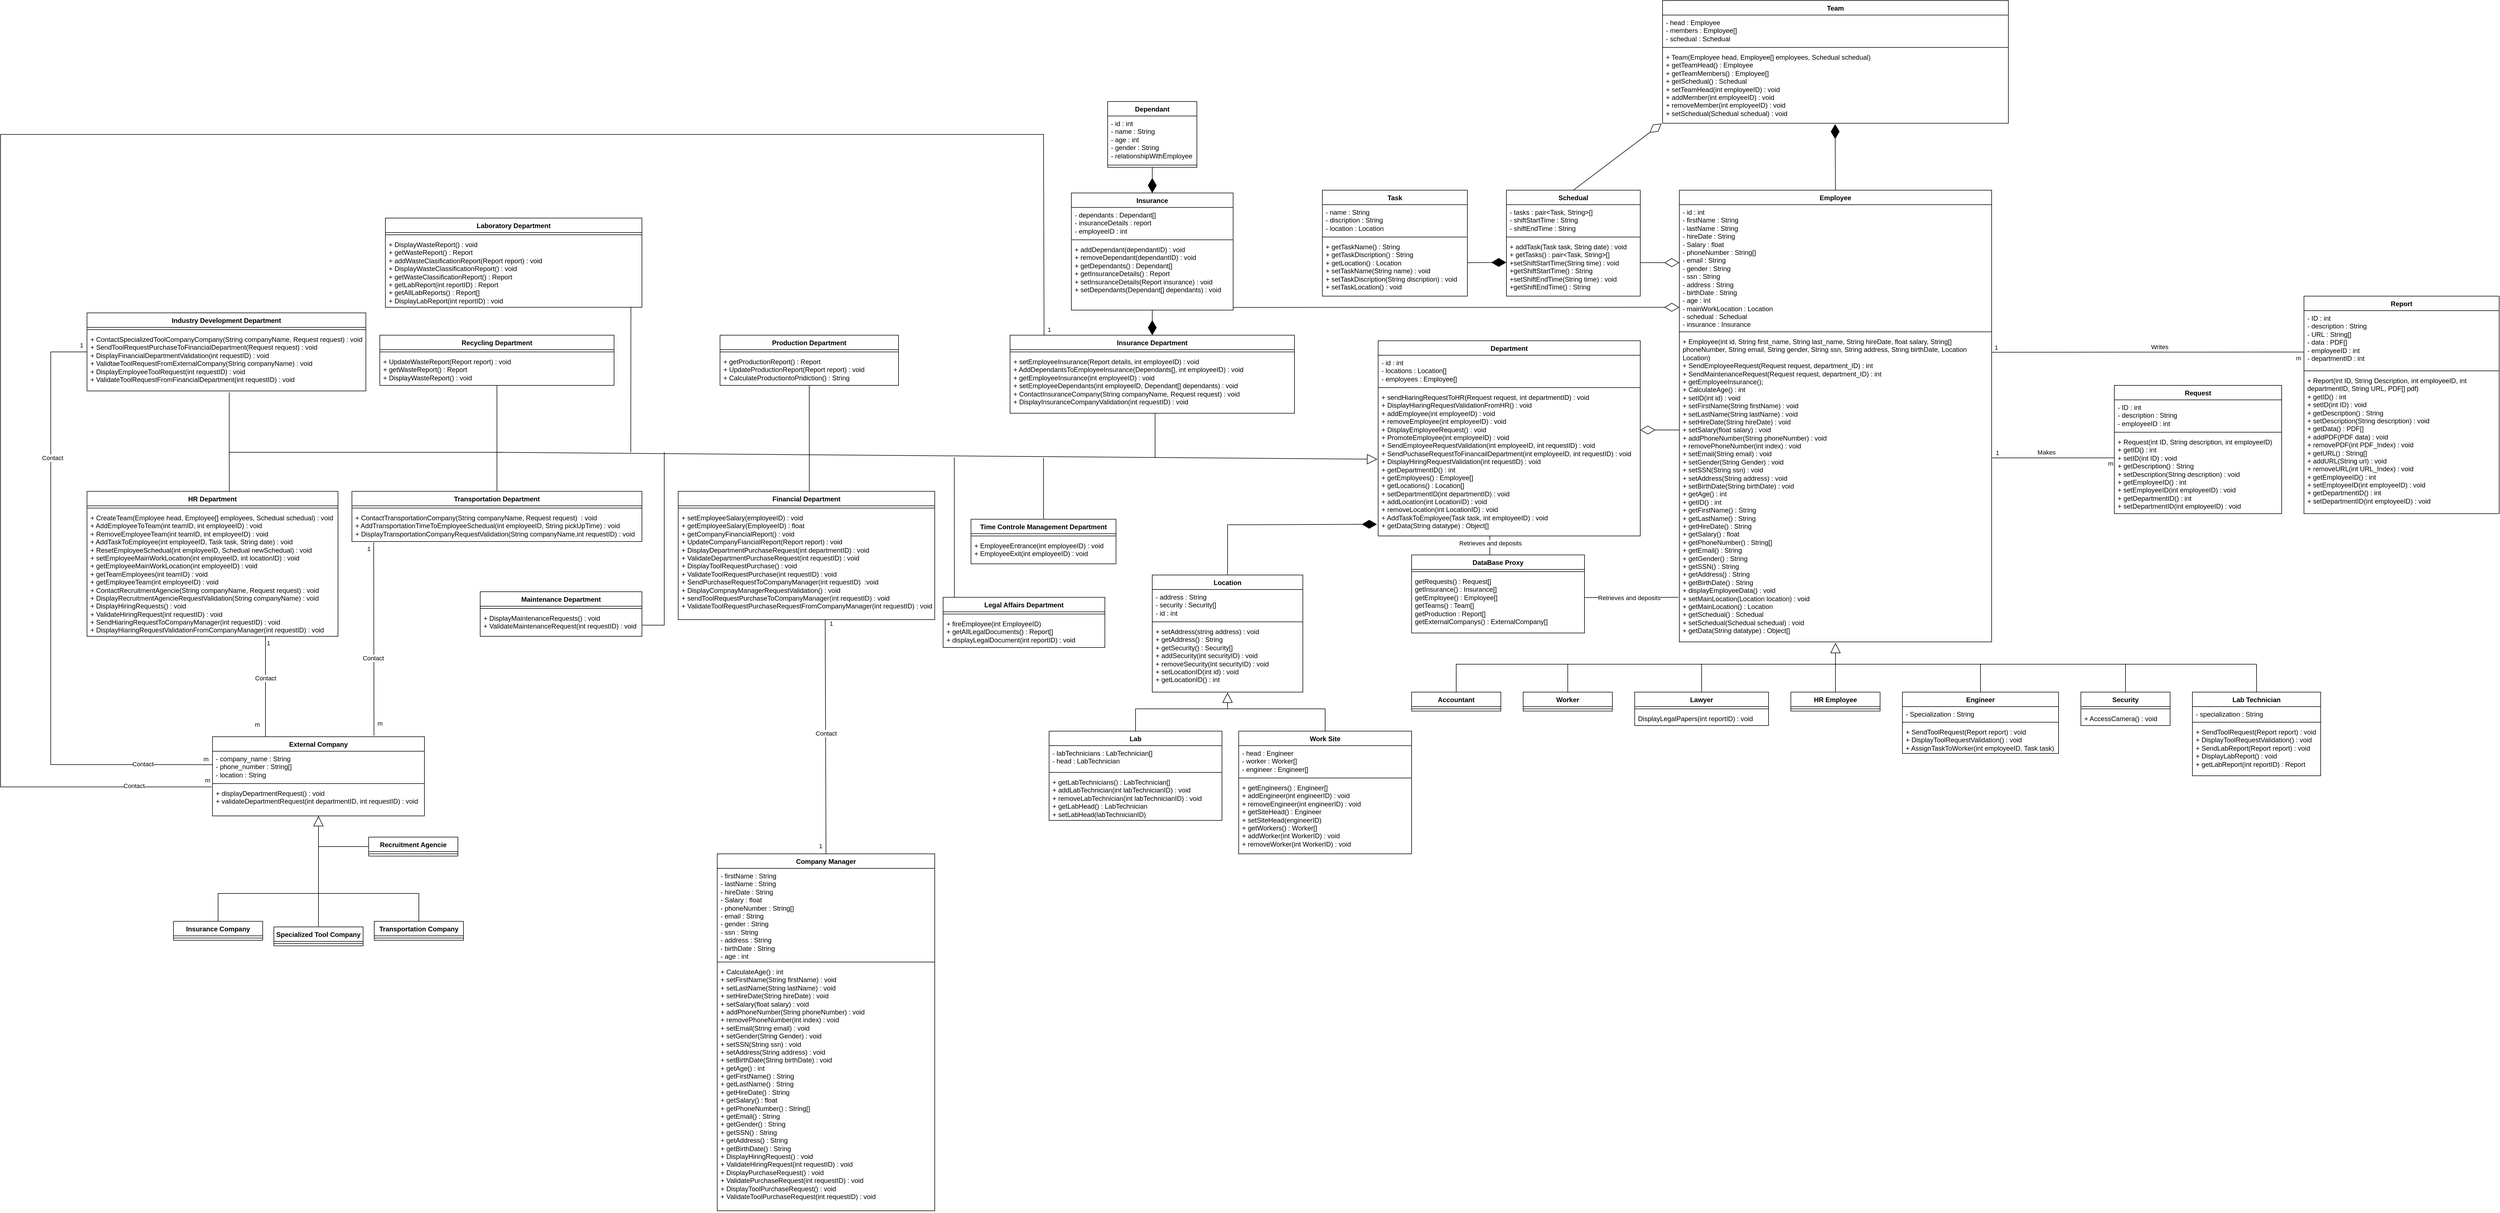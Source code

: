 <mxfile version="21.1.2" type="device">
  <diagram name="Page-1" id="wnSWDiqkqV2v1izVzYZM">
    <mxGraphModel dx="4780" dy="2787" grid="1" gridSize="10" guides="1" tooltips="1" connect="1" arrows="1" fold="1" page="1" pageScale="1" pageWidth="5000" pageHeight="5000" math="0" shadow="0">
      <root>
        <mxCell id="0" />
        <mxCell id="1" parent="0" />
        <mxCell id="mST9L1KYjSmr3MNv_KCc-87" value="" style="endArrow=none;html=1;rounded=0;exitX=0.5;exitY=0;exitDx=0;exitDy=0;" parent="1" source="mST9L1KYjSmr3MNv_KCc-26" edge="1">
          <mxGeometry width="50" height="50" relative="1" as="geometry">
            <mxPoint x="2490" y="3160" as="sourcePoint" />
            <mxPoint x="2530" y="3160" as="targetPoint" />
            <Array as="points">
              <mxPoint x="2705" y="3160" />
              <mxPoint x="2600" y="3160" />
            </Array>
          </mxGeometry>
        </mxCell>
        <mxCell id="mST9L1KYjSmr3MNv_KCc-1" value="Employee" style="swimlane;fontStyle=1;align=center;verticalAlign=top;childLayout=stackLayout;horizontal=1;startSize=26;horizontalStack=0;resizeParent=1;resizeParentMax=0;resizeLast=0;collapsible=1;marginBottom=0;whiteSpace=wrap;html=1;" parent="1" vertex="1">
          <mxGeometry x="3340" y="2230" width="560" height="810" as="geometry" />
        </mxCell>
        <mxCell id="mST9L1KYjSmr3MNv_KCc-2" value="- id : int&lt;br&gt;- firstName : String&lt;br&gt;- lastName : String&lt;br&gt;- hireDate : String&lt;br&gt;- Salary : float&lt;br&gt;- phoneNumber : String[]&lt;br&gt;- email : String&lt;br&gt;- gender : String&lt;br&gt;- ssn : String&lt;br&gt;- address : String&lt;br&gt;- birthDate : String&lt;br&gt;- age : int&amp;nbsp;&lt;br&gt;- mainWorkLocation : Location&lt;br&gt;- schedual : Schedual&lt;br&gt;- insurance : Insurance" style="text;strokeColor=none;fillColor=none;align=left;verticalAlign=top;spacingLeft=4;spacingRight=4;overflow=hidden;rotatable=0;points=[[0,0.5],[1,0.5]];portConstraint=eastwest;whiteSpace=wrap;html=1;" parent="mST9L1KYjSmr3MNv_KCc-1" vertex="1">
          <mxGeometry y="26" width="560" height="224" as="geometry" />
        </mxCell>
        <mxCell id="mST9L1KYjSmr3MNv_KCc-3" value="" style="line;strokeWidth=1;fillColor=none;align=left;verticalAlign=middle;spacingTop=-1;spacingLeft=3;spacingRight=3;rotatable=0;labelPosition=right;points=[];portConstraint=eastwest;strokeColor=inherit;" parent="mST9L1KYjSmr3MNv_KCc-1" vertex="1">
          <mxGeometry y="250" width="560" height="8" as="geometry" />
        </mxCell>
        <mxCell id="mST9L1KYjSmr3MNv_KCc-4" value="+ Employee(int id, String first_name, String last_name, String hireDate, float salary, String[] phoneNumber, String email, String gender, String ssn, String address, String birthDate, Location Location)&lt;br&gt;+ SendEmployeeRequest(Request request, department_ID) : int&lt;br&gt;+ SendMaintenanceRequest(Request request, department_ID) : int&lt;br&gt;+ getEmployeeInsurance();&lt;br&gt;+ CalculateAge() : int&lt;br&gt;+ setID(int id) : void&lt;br&gt;+ setFirstName(String firstName) : void&lt;br&gt;+ setLastName(String&amp;nbsp;lastName) : void&lt;br&gt;+ setHireDate(String hireDate) : void&lt;br&gt;+ setSalary(float salary) : void&lt;br&gt;+ addPhoneNumber(String phoneNumber) : void&lt;br&gt;+ removePhoneNumber(int index) : void&lt;br&gt;+ setEmail(String email) : void&lt;br&gt;+ setGender(String Gender) : void&lt;br&gt;+ setSSN(String ssn) : void&lt;br&gt;+ setAddress(String address) : void&lt;br&gt;+ setBirthDate(String birthDate) : void&lt;br&gt;+ getAge() : int&lt;br&gt;+ getID() : int&amp;nbsp;&lt;br style=&quot;border-color: var(--border-color);&quot;&gt;+ getFirstName() : String&amp;nbsp;&lt;br style=&quot;border-color: var(--border-color);&quot;&gt;+ getLastName() : String&lt;br style=&quot;border-color: var(--border-color);&quot;&gt;+ getHireDate() : String&amp;nbsp;&lt;br style=&quot;border-color: var(--border-color);&quot;&gt;+ getSalary() : float&amp;nbsp;&lt;br style=&quot;border-color: var(--border-color);&quot;&gt;+ getPhoneNumber() : String[]&amp;nbsp;&lt;br style=&quot;border-color: var(--border-color);&quot;&gt;+ getEmail() : String&amp;nbsp;&lt;br style=&quot;border-color: var(--border-color);&quot;&gt;+ getGender() : String&amp;nbsp;&lt;br style=&quot;border-color: var(--border-color);&quot;&gt;+ getSSN() : String&amp;nbsp;&lt;br style=&quot;border-color: var(--border-color);&quot;&gt;+ getAddress() : String&amp;nbsp;&lt;br style=&quot;border-color: var(--border-color);&quot;&gt;+ getBirthDate() : String&lt;br&gt;+ displayEmployeeData() : void&lt;br&gt;+ setMainLocation(Location location) : void&lt;br style=&quot;border-color: var(--border-color);&quot;&gt;+ getMainLocation() : Location&lt;br&gt;+ getSchedual() : Schedual&lt;br&gt;+ setSchedual(Schedual schedual) : void&lt;br&gt;+ getData(String datatype) : Object[]" style="text;strokeColor=none;fillColor=none;align=left;verticalAlign=top;spacingLeft=4;spacingRight=4;overflow=hidden;rotatable=0;points=[[0,0.5],[1,0.5]];portConstraint=eastwest;whiteSpace=wrap;html=1;" parent="mST9L1KYjSmr3MNv_KCc-1" vertex="1">
          <mxGeometry y="258" width="560" height="552" as="geometry" />
        </mxCell>
        <mxCell id="mST9L1KYjSmr3MNv_KCc-6" value="Worker" style="swimlane;fontStyle=1;align=center;verticalAlign=top;childLayout=stackLayout;horizontal=1;startSize=26;horizontalStack=0;resizeParent=1;resizeParentMax=0;resizeLast=0;collapsible=1;marginBottom=0;whiteSpace=wrap;html=1;" parent="1" vertex="1">
          <mxGeometry x="3060" y="3130" width="160" height="34" as="geometry" />
        </mxCell>
        <mxCell id="mST9L1KYjSmr3MNv_KCc-8" value="" style="line;strokeWidth=1;fillColor=none;align=left;verticalAlign=middle;spacingTop=-1;spacingLeft=3;spacingRight=3;rotatable=0;labelPosition=right;points=[];portConstraint=eastwest;strokeColor=inherit;" parent="mST9L1KYjSmr3MNv_KCc-6" vertex="1">
          <mxGeometry y="26" width="160" height="8" as="geometry" />
        </mxCell>
        <mxCell id="mST9L1KYjSmr3MNv_KCc-10" value="Engineer" style="swimlane;fontStyle=1;align=center;verticalAlign=top;childLayout=stackLayout;horizontal=1;startSize=26;horizontalStack=0;resizeParent=1;resizeParentMax=0;resizeLast=0;collapsible=1;marginBottom=0;whiteSpace=wrap;html=1;" parent="1" vertex="1">
          <mxGeometry x="3740" y="3130" width="280" height="110" as="geometry" />
        </mxCell>
        <mxCell id="mST9L1KYjSmr3MNv_KCc-11" value="- Specialization : String" style="text;strokeColor=none;fillColor=none;align=left;verticalAlign=top;spacingLeft=4;spacingRight=4;overflow=hidden;rotatable=0;points=[[0,0.5],[1,0.5]];portConstraint=eastwest;whiteSpace=wrap;html=1;" parent="mST9L1KYjSmr3MNv_KCc-10" vertex="1">
          <mxGeometry y="26" width="280" height="24" as="geometry" />
        </mxCell>
        <mxCell id="mST9L1KYjSmr3MNv_KCc-12" value="" style="line;strokeWidth=1;fillColor=none;align=left;verticalAlign=middle;spacingTop=-1;spacingLeft=3;spacingRight=3;rotatable=0;labelPosition=right;points=[];portConstraint=eastwest;strokeColor=inherit;" parent="mST9L1KYjSmr3MNv_KCc-10" vertex="1">
          <mxGeometry y="50" width="280" height="8" as="geometry" />
        </mxCell>
        <mxCell id="mST9L1KYjSmr3MNv_KCc-13" value="+ SendToolRequest(Report report) : void&lt;br&gt;+ DisplayToolRequestValidation() : void&lt;br&gt;+ AssignTaskToWorker(int employeeID, Task task)" style="text;strokeColor=none;fillColor=none;align=left;verticalAlign=top;spacingLeft=4;spacingRight=4;overflow=hidden;rotatable=0;points=[[0,0.5],[1,0.5]];portConstraint=eastwest;whiteSpace=wrap;html=1;" parent="mST9L1KYjSmr3MNv_KCc-10" vertex="1">
          <mxGeometry y="58" width="280" height="52" as="geometry" />
        </mxCell>
        <mxCell id="mST9L1KYjSmr3MNv_KCc-14" value="Lab Technician" style="swimlane;fontStyle=1;align=center;verticalAlign=top;childLayout=stackLayout;horizontal=1;startSize=26;horizontalStack=0;resizeParent=1;resizeParentMax=0;resizeLast=0;collapsible=1;marginBottom=0;whiteSpace=wrap;html=1;" parent="1" vertex="1">
          <mxGeometry x="4260" y="3130" width="230" height="150" as="geometry" />
        </mxCell>
        <mxCell id="mST9L1KYjSmr3MNv_KCc-15" value="- specialization : String" style="text;strokeColor=none;fillColor=none;align=left;verticalAlign=top;spacingLeft=4;spacingRight=4;overflow=hidden;rotatable=0;points=[[0,0.5],[1,0.5]];portConstraint=eastwest;whiteSpace=wrap;html=1;" parent="mST9L1KYjSmr3MNv_KCc-14" vertex="1">
          <mxGeometry y="26" width="230" height="24" as="geometry" />
        </mxCell>
        <mxCell id="mST9L1KYjSmr3MNv_KCc-16" value="" style="line;strokeWidth=1;fillColor=none;align=left;verticalAlign=middle;spacingTop=-1;spacingLeft=3;spacingRight=3;rotatable=0;labelPosition=right;points=[];portConstraint=eastwest;strokeColor=inherit;" parent="mST9L1KYjSmr3MNv_KCc-14" vertex="1">
          <mxGeometry y="50" width="230" height="8" as="geometry" />
        </mxCell>
        <mxCell id="mST9L1KYjSmr3MNv_KCc-17" value="+ SendToolRequest(Report report) : void&lt;br style=&quot;border-color: var(--border-color);&quot;&gt;+ DisplayToolRequestValidation() : void&lt;br&gt;+ SendLabReport(Report report) : void&lt;br&gt;+ DisplayLabReport() : void&lt;br&gt;+ getLabReport(int reportID) : Report" style="text;strokeColor=none;fillColor=none;align=left;verticalAlign=top;spacingLeft=4;spacingRight=4;overflow=hidden;rotatable=0;points=[[0,0.5],[1,0.5]];portConstraint=eastwest;whiteSpace=wrap;html=1;" parent="mST9L1KYjSmr3MNv_KCc-14" vertex="1">
          <mxGeometry y="58" width="230" height="92" as="geometry" />
        </mxCell>
        <mxCell id="mST9L1KYjSmr3MNv_KCc-18" value="Report" style="swimlane;fontStyle=1;align=center;verticalAlign=top;childLayout=stackLayout;horizontal=1;startSize=26;horizontalStack=0;resizeParent=1;resizeParentMax=0;resizeLast=0;collapsible=1;marginBottom=0;whiteSpace=wrap;html=1;" parent="1" vertex="1">
          <mxGeometry x="4460" y="2420" width="350" height="390" as="geometry" />
        </mxCell>
        <mxCell id="mST9L1KYjSmr3MNv_KCc-19" value="- ID : int&amp;nbsp;&lt;br&gt;- description : String&lt;br&gt;- URL : String[]&lt;br&gt;- data : PDF[]&lt;br&gt;- employeeID : int&lt;br&gt;- departmentID : int" style="text;strokeColor=none;fillColor=none;align=left;verticalAlign=top;spacingLeft=4;spacingRight=4;overflow=hidden;rotatable=0;points=[[0,0.5],[1,0.5]];portConstraint=eastwest;whiteSpace=wrap;html=1;" parent="mST9L1KYjSmr3MNv_KCc-18" vertex="1">
          <mxGeometry y="26" width="350" height="104" as="geometry" />
        </mxCell>
        <mxCell id="mST9L1KYjSmr3MNv_KCc-20" value="" style="line;strokeWidth=1;fillColor=none;align=left;verticalAlign=middle;spacingTop=-1;spacingLeft=3;spacingRight=3;rotatable=0;labelPosition=right;points=[];portConstraint=eastwest;strokeColor=inherit;" parent="mST9L1KYjSmr3MNv_KCc-18" vertex="1">
          <mxGeometry y="130" width="350" height="8" as="geometry" />
        </mxCell>
        <mxCell id="mST9L1KYjSmr3MNv_KCc-21" value="+ Report(int ID, String Description, int employeeID, int departmentID, String URL, PDF[] pdf)&lt;br&gt;+&amp;nbsp;getID&lt;span style=&quot;background-color: initial;&quot;&gt;() : int&lt;br&gt;&lt;/span&gt;+ setID(int ID) : void&lt;br&gt;+ getDescription() : String&amp;nbsp;&lt;br&gt;+ setDescription(String&amp;nbsp;description) : void&lt;br&gt;+ getData() : PDF[]&lt;br&gt;+ addPDF(PDF data) : void&lt;br&gt;+ removePDF(int PDF_Index) : void&lt;br&gt;+ getURL() : String[]&lt;br&gt;&lt;span style=&quot;background-color: rgb(255, 255, 255);&quot;&gt;+ addURL(String url) : void&lt;/span&gt;&lt;br style=&quot;border-color: var(--border-color);&quot;&gt;&lt;span style=&quot;background-color: rgb(255, 255, 255);&quot;&gt;+ removeURL(int URL_Index) : void&lt;br&gt;&lt;/span&gt;+ getEmployeeID() : int&lt;br&gt;+ setEmployeeID(int employeeID) : void&lt;br&gt;&lt;span style=&quot;background-color: rgb(255, 255, 255);&quot;&gt;+ getDepartmentID() : int&lt;/span&gt;&lt;br style=&quot;border-color: var(--border-color);&quot;&gt;+ set&lt;span style=&quot;background-color: rgb(255, 255, 255);&quot;&gt;Department&lt;/span&gt;&lt;span style=&quot;background-color: rgb(255, 255, 255);&quot;&gt;ID(int employeeID) : void&lt;/span&gt;&lt;span style=&quot;background-color: rgb(255, 255, 255);&quot;&gt;&lt;br&gt;&lt;/span&gt;" style="text;strokeColor=none;fillColor=none;align=left;verticalAlign=top;spacingLeft=4;spacingRight=4;overflow=hidden;rotatable=0;points=[[0,0.5],[1,0.5]];portConstraint=eastwest;whiteSpace=wrap;html=1;" parent="mST9L1KYjSmr3MNv_KCc-18" vertex="1">
          <mxGeometry y="138" width="350" height="252" as="geometry" />
        </mxCell>
        <mxCell id="mST9L1KYjSmr3MNv_KCc-22" value="Lab" style="swimlane;fontStyle=1;align=center;verticalAlign=top;childLayout=stackLayout;horizontal=1;startSize=26;horizontalStack=0;resizeParent=1;resizeParentMax=0;resizeLast=0;collapsible=1;marginBottom=0;whiteSpace=wrap;html=1;" parent="1" vertex="1">
          <mxGeometry x="2210" y="3200" width="310" height="160" as="geometry" />
        </mxCell>
        <mxCell id="mST9L1KYjSmr3MNv_KCc-23" value="- labTechnicians : LabTechnician[]&lt;br&gt;- head : LabTechnician" style="text;strokeColor=none;fillColor=none;align=left;verticalAlign=top;spacingLeft=4;spacingRight=4;overflow=hidden;rotatable=0;points=[[0,0.5],[1,0.5]];portConstraint=eastwest;whiteSpace=wrap;html=1;" parent="mST9L1KYjSmr3MNv_KCc-22" vertex="1">
          <mxGeometry y="26" width="310" height="44" as="geometry" />
        </mxCell>
        <mxCell id="mST9L1KYjSmr3MNv_KCc-24" value="" style="line;strokeWidth=1;fillColor=none;align=left;verticalAlign=middle;spacingTop=-1;spacingLeft=3;spacingRight=3;rotatable=0;labelPosition=right;points=[];portConstraint=eastwest;strokeColor=inherit;" parent="mST9L1KYjSmr3MNv_KCc-22" vertex="1">
          <mxGeometry y="70" width="310" height="8" as="geometry" />
        </mxCell>
        <mxCell id="mST9L1KYjSmr3MNv_KCc-25" value="+ getLabTechnicians() : LabTechnician[]&lt;br style=&quot;border-color: var(--border-color);&quot;&gt;+ addLabTechnician(int labTechnicianID) : void&lt;br&gt;+ removeLabTechnician(int labTechnicianID) : void&lt;br&gt;+ getLabHead() : LabTechnician&lt;br&gt;+ setLabHead(labTechnicianID)&amp;nbsp;" style="text;strokeColor=none;fillColor=none;align=left;verticalAlign=top;spacingLeft=4;spacingRight=4;overflow=hidden;rotatable=0;points=[[0,0.5],[1,0.5]];portConstraint=eastwest;whiteSpace=wrap;html=1;" parent="mST9L1KYjSmr3MNv_KCc-22" vertex="1">
          <mxGeometry y="78" width="310" height="82" as="geometry" />
        </mxCell>
        <mxCell id="mST9L1KYjSmr3MNv_KCc-26" value="Work Site" style="swimlane;fontStyle=1;align=center;verticalAlign=top;childLayout=stackLayout;horizontal=1;startSize=26;horizontalStack=0;resizeParent=1;resizeParentMax=0;resizeLast=0;collapsible=1;marginBottom=0;whiteSpace=wrap;html=1;" parent="1" vertex="1">
          <mxGeometry x="2550" y="3200" width="310" height="220" as="geometry" />
        </mxCell>
        <mxCell id="mST9L1KYjSmr3MNv_KCc-27" value="- head : Engineer&lt;br&gt;- worker : Worker[]&lt;br&gt;- engineer : Engineer[]" style="text;strokeColor=none;fillColor=none;align=left;verticalAlign=top;spacingLeft=4;spacingRight=4;overflow=hidden;rotatable=0;points=[[0,0.5],[1,0.5]];portConstraint=eastwest;whiteSpace=wrap;html=1;" parent="mST9L1KYjSmr3MNv_KCc-26" vertex="1">
          <mxGeometry y="26" width="310" height="54" as="geometry" />
        </mxCell>
        <mxCell id="mST9L1KYjSmr3MNv_KCc-28" value="" style="line;strokeWidth=1;fillColor=none;align=left;verticalAlign=middle;spacingTop=-1;spacingLeft=3;spacingRight=3;rotatable=0;labelPosition=right;points=[];portConstraint=eastwest;strokeColor=inherit;" parent="mST9L1KYjSmr3MNv_KCc-26" vertex="1">
          <mxGeometry y="80" width="310" height="8" as="geometry" />
        </mxCell>
        <mxCell id="mST9L1KYjSmr3MNv_KCc-29" value="+ getEngineers() : Engineer[]&lt;br style=&quot;border-color: var(--border-color);&quot;&gt;+ addEngineer(int engineerID) : void&lt;br style=&quot;border-color: var(--border-color);&quot;&gt;+ removeEngineer(int engineerID) : void&lt;br style=&quot;border-color: var(--border-color);&quot;&gt;+ getSiteHead() : Engineer&lt;br style=&quot;border-color: var(--border-color);&quot;&gt;+ setSiteHead(engineerID)&amp;nbsp;&lt;br&gt;+ getWorkers() : Worker[]&lt;br style=&quot;border-color: var(--border-color);&quot;&gt;+ addWorker(int WorkerID) : void&lt;br style=&quot;border-color: var(--border-color);&quot;&gt;+ removeWorker(int WorkerID) : void" style="text;strokeColor=none;fillColor=none;align=left;verticalAlign=top;spacingLeft=4;spacingRight=4;overflow=hidden;rotatable=0;points=[[0,0.5],[1,0.5]];portConstraint=eastwest;whiteSpace=wrap;html=1;" parent="mST9L1KYjSmr3MNv_KCc-26" vertex="1">
          <mxGeometry y="88" width="310" height="132" as="geometry" />
        </mxCell>
        <mxCell id="mST9L1KYjSmr3MNv_KCc-30" value="Department" style="swimlane;fontStyle=1;align=center;verticalAlign=top;childLayout=stackLayout;horizontal=1;startSize=26;horizontalStack=0;resizeParent=1;resizeParentMax=0;resizeLast=0;collapsible=1;marginBottom=0;whiteSpace=wrap;html=1;" parent="1" vertex="1">
          <mxGeometry x="2800" y="2500" width="470" height="350" as="geometry" />
        </mxCell>
        <mxCell id="mST9L1KYjSmr3MNv_KCc-31" value="- id : int&lt;br&gt;- locations : Location[]&lt;br&gt;- employees : Employee[]" style="text;strokeColor=none;fillColor=none;align=left;verticalAlign=top;spacingLeft=4;spacingRight=4;overflow=hidden;rotatable=0;points=[[0,0.5],[1,0.5]];portConstraint=eastwest;whiteSpace=wrap;html=1;" parent="mST9L1KYjSmr3MNv_KCc-30" vertex="1">
          <mxGeometry y="26" width="470" height="54" as="geometry" />
        </mxCell>
        <mxCell id="mST9L1KYjSmr3MNv_KCc-32" value="" style="line;strokeWidth=1;fillColor=none;align=left;verticalAlign=middle;spacingTop=-1;spacingLeft=3;spacingRight=3;rotatable=0;labelPosition=right;points=[];portConstraint=eastwest;strokeColor=inherit;" parent="mST9L1KYjSmr3MNv_KCc-30" vertex="1">
          <mxGeometry y="80" width="470" height="8" as="geometry" />
        </mxCell>
        <mxCell id="mST9L1KYjSmr3MNv_KCc-33" value="+ sendHiaringRequestToHR(Request request, int departmentID) : void&lt;br&gt;+ DisplayHiaringRequestValidationFromHR() : void&lt;br&gt;+ addEmployee(int employeeID) : void&lt;br&gt;+ removeEmployee(int employeeID) : void&lt;br&gt;+ DisplayEmployeeRequest() : void&lt;br&gt;+ PromoteEmployee(int employeeID) : void&lt;br&gt;+ SendEmployeeRequestValidation(int employeeID, int requestID) : void&lt;br&gt;+ SendPuchaseRequestToFinancailDepartment(int employeeID, int requestID) : void&lt;br&gt;+ DisplayHiringRequestValidation(int requestID) : void&lt;br&gt;+ getDepartmentID() : int&lt;br&gt;+ getEmployees() : Employee[]&lt;br&gt;+ getLocations() : Location[]&lt;br&gt;+ setDepartmentID(int departmentID) : void&lt;br&gt;+ addLocation(int LocationID) : void&lt;br&gt;+ removeLocation(int LocationID) : void&lt;br&gt;+ AddTaskToEmployee(Task task, int employeeID) : void&lt;br&gt;+ getData(String datatype) : Object[]" style="text;strokeColor=none;fillColor=none;align=left;verticalAlign=top;spacingLeft=4;spacingRight=4;overflow=hidden;rotatable=0;points=[[0,0.5],[1,0.5]];portConstraint=eastwest;whiteSpace=wrap;html=1;" parent="mST9L1KYjSmr3MNv_KCc-30" vertex="1">
          <mxGeometry y="88" width="470" height="262" as="geometry" />
        </mxCell>
        <mxCell id="mST9L1KYjSmr3MNv_KCc-34" value="Location" style="swimlane;fontStyle=1;align=center;verticalAlign=top;childLayout=stackLayout;horizontal=1;startSize=26;horizontalStack=0;resizeParent=1;resizeParentMax=0;resizeLast=0;collapsible=1;marginBottom=0;whiteSpace=wrap;html=1;" parent="1" vertex="1">
          <mxGeometry x="2395" y="2920" width="270" height="210" as="geometry" />
        </mxCell>
        <mxCell id="mST9L1KYjSmr3MNv_KCc-35" value="- address : String&lt;br&gt;- security : Security[]&lt;br&gt;- id : int" style="text;strokeColor=none;fillColor=none;align=left;verticalAlign=top;spacingLeft=4;spacingRight=4;overflow=hidden;rotatable=0;points=[[0,0.5],[1,0.5]];portConstraint=eastwest;whiteSpace=wrap;html=1;" parent="mST9L1KYjSmr3MNv_KCc-34" vertex="1">
          <mxGeometry y="26" width="270" height="54" as="geometry" />
        </mxCell>
        <mxCell id="mST9L1KYjSmr3MNv_KCc-36" value="" style="line;strokeWidth=1;fillColor=none;align=left;verticalAlign=middle;spacingTop=-1;spacingLeft=3;spacingRight=3;rotatable=0;labelPosition=right;points=[];portConstraint=eastwest;strokeColor=inherit;" parent="mST9L1KYjSmr3MNv_KCc-34" vertex="1">
          <mxGeometry y="80" width="270" height="8" as="geometry" />
        </mxCell>
        <mxCell id="mST9L1KYjSmr3MNv_KCc-37" value="+ setAddress(string address) : void&lt;br&gt;+ getAddress() : String&lt;br&gt;+ getSecurity() : Security[]&lt;br&gt;+ addSecurity(int securityID) : void&lt;br&gt;+ removeSecurity(int securityID) : void&lt;br&gt;+ setLocationID(int id) : void&lt;br&gt;+ getLocationID() : int" style="text;strokeColor=none;fillColor=none;align=left;verticalAlign=top;spacingLeft=4;spacingRight=4;overflow=hidden;rotatable=0;points=[[0,0.5],[1,0.5]];portConstraint=eastwest;whiteSpace=wrap;html=1;" parent="mST9L1KYjSmr3MNv_KCc-34" vertex="1">
          <mxGeometry y="88" width="270" height="122" as="geometry" />
        </mxCell>
        <mxCell id="mST9L1KYjSmr3MNv_KCc-38" value="Lawyer" style="swimlane;fontStyle=1;align=center;verticalAlign=top;childLayout=stackLayout;horizontal=1;startSize=26;horizontalStack=0;resizeParent=1;resizeParentMax=0;resizeLast=0;collapsible=1;marginBottom=0;whiteSpace=wrap;html=1;" parent="1" vertex="1">
          <mxGeometry x="3260" y="3130" width="240" height="60" as="geometry" />
        </mxCell>
        <mxCell id="mST9L1KYjSmr3MNv_KCc-40" value="" style="line;strokeWidth=1;fillColor=none;align=left;verticalAlign=middle;spacingTop=-1;spacingLeft=3;spacingRight=3;rotatable=0;labelPosition=right;points=[];portConstraint=eastwest;strokeColor=inherit;" parent="mST9L1KYjSmr3MNv_KCc-38" vertex="1">
          <mxGeometry y="26" width="240" height="8" as="geometry" />
        </mxCell>
        <mxCell id="mST9L1KYjSmr3MNv_KCc-41" value="DisplayLegalPapers(int reportID) : void" style="text;strokeColor=none;fillColor=none;align=left;verticalAlign=top;spacingLeft=4;spacingRight=4;overflow=hidden;rotatable=0;points=[[0,0.5],[1,0.5]];portConstraint=eastwest;whiteSpace=wrap;html=1;" parent="mST9L1KYjSmr3MNv_KCc-38" vertex="1">
          <mxGeometry y="34" width="240" height="26" as="geometry" />
        </mxCell>
        <mxCell id="mST9L1KYjSmr3MNv_KCc-42" value="HR Employee" style="swimlane;fontStyle=1;align=center;verticalAlign=top;childLayout=stackLayout;horizontal=1;startSize=26;horizontalStack=0;resizeParent=1;resizeParentMax=0;resizeLast=0;collapsible=1;marginBottom=0;whiteSpace=wrap;html=1;" parent="1" vertex="1">
          <mxGeometry x="3540" y="3130" width="160" height="34" as="geometry" />
        </mxCell>
        <mxCell id="mST9L1KYjSmr3MNv_KCc-44" value="" style="line;strokeWidth=1;fillColor=none;align=left;verticalAlign=middle;spacingTop=-1;spacingLeft=3;spacingRight=3;rotatable=0;labelPosition=right;points=[];portConstraint=eastwest;strokeColor=inherit;" parent="mST9L1KYjSmr3MNv_KCc-42" vertex="1">
          <mxGeometry y="26" width="160" height="8" as="geometry" />
        </mxCell>
        <mxCell id="mST9L1KYjSmr3MNv_KCc-46" value="Accountant" style="swimlane;fontStyle=1;align=center;verticalAlign=top;childLayout=stackLayout;horizontal=1;startSize=26;horizontalStack=0;resizeParent=1;resizeParentMax=0;resizeLast=0;collapsible=1;marginBottom=0;whiteSpace=wrap;html=1;" parent="1" vertex="1">
          <mxGeometry x="2860" y="3130" width="160" height="34" as="geometry" />
        </mxCell>
        <mxCell id="mST9L1KYjSmr3MNv_KCc-48" value="" style="line;strokeWidth=1;fillColor=none;align=left;verticalAlign=middle;spacingTop=-1;spacingLeft=3;spacingRight=3;rotatable=0;labelPosition=right;points=[];portConstraint=eastwest;strokeColor=inherit;" parent="mST9L1KYjSmr3MNv_KCc-46" vertex="1">
          <mxGeometry y="26" width="160" height="8" as="geometry" />
        </mxCell>
        <mxCell id="mST9L1KYjSmr3MNv_KCc-50" value="Security" style="swimlane;fontStyle=1;align=center;verticalAlign=top;childLayout=stackLayout;horizontal=1;startSize=26;horizontalStack=0;resizeParent=1;resizeParentMax=0;resizeLast=0;collapsible=1;marginBottom=0;whiteSpace=wrap;html=1;" parent="1" vertex="1">
          <mxGeometry x="4060" y="3130" width="160" height="60" as="geometry" />
        </mxCell>
        <mxCell id="mST9L1KYjSmr3MNv_KCc-52" value="" style="line;strokeWidth=1;fillColor=none;align=left;verticalAlign=middle;spacingTop=-1;spacingLeft=3;spacingRight=3;rotatable=0;labelPosition=right;points=[];portConstraint=eastwest;strokeColor=inherit;" parent="mST9L1KYjSmr3MNv_KCc-50" vertex="1">
          <mxGeometry y="26" width="160" height="8" as="geometry" />
        </mxCell>
        <mxCell id="mST9L1KYjSmr3MNv_KCc-53" value="+ AccessCamera() : void" style="text;strokeColor=none;fillColor=none;align=left;verticalAlign=top;spacingLeft=4;spacingRight=4;overflow=hidden;rotatable=0;points=[[0,0.5],[1,0.5]];portConstraint=eastwest;whiteSpace=wrap;html=1;" parent="mST9L1KYjSmr3MNv_KCc-50" vertex="1">
          <mxGeometry y="34" width="160" height="26" as="geometry" />
        </mxCell>
        <mxCell id="mST9L1KYjSmr3MNv_KCc-54" value="Company Manager" style="swimlane;fontStyle=1;align=center;verticalAlign=top;childLayout=stackLayout;horizontal=1;startSize=26;horizontalStack=0;resizeParent=1;resizeParentMax=0;resizeLast=0;collapsible=1;marginBottom=0;whiteSpace=wrap;html=1;" parent="1" vertex="1">
          <mxGeometry x="1615" y="3420" width="390" height="640" as="geometry" />
        </mxCell>
        <mxCell id="mST9L1KYjSmr3MNv_KCc-55" value="- firstName : String&lt;br style=&quot;border-color: var(--border-color);&quot;&gt;- lastName : String&lt;br style=&quot;border-color: var(--border-color);&quot;&gt;- hireDate : String&lt;br style=&quot;border-color: var(--border-color);&quot;&gt;- Salary : float&lt;br style=&quot;border-color: var(--border-color);&quot;&gt;- phoneNumber : String[]&lt;br style=&quot;border-color: var(--border-color);&quot;&gt;- email : String&lt;br style=&quot;border-color: var(--border-color);&quot;&gt;- gender : String&lt;br style=&quot;border-color: var(--border-color);&quot;&gt;- ssn : String&lt;br style=&quot;border-color: var(--border-color);&quot;&gt;- address : String&lt;br style=&quot;border-color: var(--border-color);&quot;&gt;- birthDate : String&lt;br style=&quot;border-color: var(--border-color);&quot;&gt;- age : int&amp;nbsp;" style="text;strokeColor=none;fillColor=none;align=left;verticalAlign=top;spacingLeft=4;spacingRight=4;overflow=hidden;rotatable=0;points=[[0,0.5],[1,0.5]];portConstraint=eastwest;whiteSpace=wrap;html=1;" parent="mST9L1KYjSmr3MNv_KCc-54" vertex="1">
          <mxGeometry y="26" width="390" height="164" as="geometry" />
        </mxCell>
        <mxCell id="mST9L1KYjSmr3MNv_KCc-56" value="" style="line;strokeWidth=1;fillColor=none;align=left;verticalAlign=middle;spacingTop=-1;spacingLeft=3;spacingRight=3;rotatable=0;labelPosition=right;points=[];portConstraint=eastwest;strokeColor=inherit;" parent="mST9L1KYjSmr3MNv_KCc-54" vertex="1">
          <mxGeometry y="190" width="390" height="8" as="geometry" />
        </mxCell>
        <mxCell id="mST9L1KYjSmr3MNv_KCc-57" value="+ CalculateAge() : int&lt;br style=&quot;border-color: var(--border-color);&quot;&gt;+ setFirstName(String firstName) : void&lt;br style=&quot;border-color: var(--border-color);&quot;&gt;+ setLastName(String&amp;nbsp;lastName) : void&lt;br style=&quot;border-color: var(--border-color);&quot;&gt;+ setHireDate(String hireDate) : void&lt;br style=&quot;border-color: var(--border-color);&quot;&gt;+ setSalary(float salary) : void&lt;br style=&quot;border-color: var(--border-color);&quot;&gt;+ addPhoneNumber(String phoneNumber) : void&lt;br style=&quot;border-color: var(--border-color);&quot;&gt;+ removePhoneNumber(int index) : void&lt;br style=&quot;border-color: var(--border-color);&quot;&gt;+ setEmail(String email) : void&lt;br style=&quot;border-color: var(--border-color);&quot;&gt;+ setGender(String Gender) : void&lt;br style=&quot;border-color: var(--border-color);&quot;&gt;+ setSSN(String ssn) : void&lt;br style=&quot;border-color: var(--border-color);&quot;&gt;+ setAddress(String address) : void&lt;br style=&quot;border-color: var(--border-color);&quot;&gt;+ setBirthDate(String birthDate) : void&lt;br style=&quot;border-color: var(--border-color);&quot;&gt;+ getAge() : int&lt;br style=&quot;border-color: var(--border-color);&quot;&gt;+ getFirstName() : String&amp;nbsp;&lt;br style=&quot;border-color: var(--border-color);&quot;&gt;+ getLastName() : String&lt;br style=&quot;border-color: var(--border-color);&quot;&gt;+ getHireDate() : String&amp;nbsp;&lt;br style=&quot;border-color: var(--border-color);&quot;&gt;+ getSalary() : float&amp;nbsp;&lt;br style=&quot;border-color: var(--border-color);&quot;&gt;+ getPhoneNumber() : String[]&amp;nbsp;&lt;br style=&quot;border-color: var(--border-color);&quot;&gt;+ getEmail() : String&amp;nbsp;&lt;br style=&quot;border-color: var(--border-color);&quot;&gt;+ getGender() : String&amp;nbsp;&lt;br style=&quot;border-color: var(--border-color);&quot;&gt;+ getSSN() : String&amp;nbsp;&lt;br style=&quot;border-color: var(--border-color);&quot;&gt;+ getAddress() : String&amp;nbsp;&lt;br style=&quot;border-color: var(--border-color);&quot;&gt;+ getBirthDate() : String&lt;br&gt;+ DisplayHiringRequest() : void&lt;br&gt;+ ValidateHiringRequest(int requestID) : void&lt;br&gt;+ DisplayPurchaseRequest() : void&lt;br&gt;+ ValidatePurchaseRequest(int requestID) : void&lt;br&gt;+ DisplayToolPurchaseRequest() : void&lt;br&gt;+ ValidateToolPurchaseRequest(int requestID) : void" style="text;strokeColor=none;fillColor=none;align=left;verticalAlign=top;spacingLeft=4;spacingRight=4;overflow=hidden;rotatable=0;points=[[0,0.5],[1,0.5]];portConstraint=eastwest;whiteSpace=wrap;html=1;" parent="mST9L1KYjSmr3MNv_KCc-54" vertex="1">
          <mxGeometry y="198" width="390" height="442" as="geometry" />
        </mxCell>
        <mxCell id="mST9L1KYjSmr3MNv_KCc-58" value="External Company" style="swimlane;fontStyle=1;align=center;verticalAlign=top;childLayout=stackLayout;horizontal=1;startSize=26;horizontalStack=0;resizeParent=1;resizeParentMax=0;resizeLast=0;collapsible=1;marginBottom=0;whiteSpace=wrap;html=1;" parent="1" vertex="1">
          <mxGeometry x="710" y="3210" width="380" height="142" as="geometry" />
        </mxCell>
        <mxCell id="mST9L1KYjSmr3MNv_KCc-59" value="- company_name : String&lt;br&gt;- phone_number : String[]&lt;br&gt;- location : String" style="text;strokeColor=none;fillColor=none;align=left;verticalAlign=top;spacingLeft=4;spacingRight=4;overflow=hidden;rotatable=0;points=[[0,0.5],[1,0.5]];portConstraint=eastwest;whiteSpace=wrap;html=1;" parent="mST9L1KYjSmr3MNv_KCc-58" vertex="1">
          <mxGeometry y="26" width="380" height="54" as="geometry" />
        </mxCell>
        <mxCell id="mST9L1KYjSmr3MNv_KCc-60" value="" style="line;strokeWidth=1;fillColor=none;align=left;verticalAlign=middle;spacingTop=-1;spacingLeft=3;spacingRight=3;rotatable=0;labelPosition=right;points=[];portConstraint=eastwest;strokeColor=inherit;" parent="mST9L1KYjSmr3MNv_KCc-58" vertex="1">
          <mxGeometry y="80" width="380" height="8" as="geometry" />
        </mxCell>
        <mxCell id="mST9L1KYjSmr3MNv_KCc-154" value="+ displayDepartmentRequest() : void&lt;br&gt;+ validateDepartmentRequest(int departmentID, int requestID) : void" style="text;strokeColor=none;fillColor=none;align=left;verticalAlign=top;spacingLeft=4;spacingRight=4;overflow=hidden;rotatable=0;points=[[0,0.5],[1,0.5]];portConstraint=eastwest;whiteSpace=wrap;html=1;" parent="mST9L1KYjSmr3MNv_KCc-58" vertex="1">
          <mxGeometry y="88" width="380" height="54" as="geometry" />
        </mxCell>
        <mxCell id="mST9L1KYjSmr3MNv_KCc-62" value="Insurance Company" style="swimlane;fontStyle=1;align=center;verticalAlign=top;childLayout=stackLayout;horizontal=1;startSize=26;horizontalStack=0;resizeParent=1;resizeParentMax=0;resizeLast=0;collapsible=1;marginBottom=0;whiteSpace=wrap;html=1;" parent="1" vertex="1">
          <mxGeometry x="640" y="3541" width="160" height="34" as="geometry" />
        </mxCell>
        <mxCell id="mST9L1KYjSmr3MNv_KCc-64" value="" style="line;strokeWidth=1;fillColor=none;align=left;verticalAlign=middle;spacingTop=-1;spacingLeft=3;spacingRight=3;rotatable=0;labelPosition=right;points=[];portConstraint=eastwest;strokeColor=inherit;" parent="mST9L1KYjSmr3MNv_KCc-62" vertex="1">
          <mxGeometry y="26" width="160" height="8" as="geometry" />
        </mxCell>
        <mxCell id="mST9L1KYjSmr3MNv_KCc-66" value="Specialized Tool Company" style="swimlane;fontStyle=1;align=center;verticalAlign=top;childLayout=stackLayout;horizontal=1;startSize=26;horizontalStack=0;resizeParent=1;resizeParentMax=0;resizeLast=0;collapsible=1;marginBottom=0;whiteSpace=wrap;html=1;" parent="1" vertex="1">
          <mxGeometry x="820" y="3551" width="160" height="34" as="geometry" />
        </mxCell>
        <mxCell id="mST9L1KYjSmr3MNv_KCc-68" value="" style="line;strokeWidth=1;fillColor=none;align=left;verticalAlign=middle;spacingTop=-1;spacingLeft=3;spacingRight=3;rotatable=0;labelPosition=right;points=[];portConstraint=eastwest;strokeColor=inherit;" parent="mST9L1KYjSmr3MNv_KCc-66" vertex="1">
          <mxGeometry y="26" width="160" height="8" as="geometry" />
        </mxCell>
        <mxCell id="mST9L1KYjSmr3MNv_KCc-70" value="Transportation Company" style="swimlane;fontStyle=1;align=center;verticalAlign=top;childLayout=stackLayout;horizontal=1;startSize=26;horizontalStack=0;resizeParent=1;resizeParentMax=0;resizeLast=0;collapsible=1;marginBottom=0;whiteSpace=wrap;html=1;" parent="1" vertex="1">
          <mxGeometry x="1000" y="3541" width="160" height="34" as="geometry" />
        </mxCell>
        <mxCell id="mST9L1KYjSmr3MNv_KCc-72" value="" style="line;strokeWidth=1;fillColor=none;align=left;verticalAlign=middle;spacingTop=-1;spacingLeft=3;spacingRight=3;rotatable=0;labelPosition=right;points=[];portConstraint=eastwest;strokeColor=inherit;" parent="mST9L1KYjSmr3MNv_KCc-70" vertex="1">
          <mxGeometry y="26" width="160" height="8" as="geometry" />
        </mxCell>
        <mxCell id="mST9L1KYjSmr3MNv_KCc-74" value="" style="endArrow=block;endSize=16;endFill=0;html=1;rounded=0;exitX=0.5;exitY=0;exitDx=0;exitDy=0;entryX=0.5;entryY=1;entryDx=0;entryDy=0;" parent="1" source="mST9L1KYjSmr3MNv_KCc-66" target="mST9L1KYjSmr3MNv_KCc-58" edge="1">
          <mxGeometry width="160" relative="1" as="geometry">
            <mxPoint x="770" y="3481" as="sourcePoint" />
            <mxPoint x="901" y="3342" as="targetPoint" />
          </mxGeometry>
        </mxCell>
        <mxCell id="mST9L1KYjSmr3MNv_KCc-75" value="" style="endArrow=none;html=1;rounded=0;exitX=0.5;exitY=0;exitDx=0;exitDy=0;" parent="1" source="mST9L1KYjSmr3MNv_KCc-62" edge="1">
          <mxGeometry width="50" height="50" relative="1" as="geometry">
            <mxPoint x="760" y="3591" as="sourcePoint" />
            <mxPoint x="900" y="3491" as="targetPoint" />
            <Array as="points">
              <mxPoint x="720" y="3491" />
            </Array>
          </mxGeometry>
        </mxCell>
        <mxCell id="mST9L1KYjSmr3MNv_KCc-76" value="" style="endArrow=none;html=1;rounded=0;exitX=0.5;exitY=0;exitDx=0;exitDy=0;" parent="1" source="mST9L1KYjSmr3MNv_KCc-70" edge="1">
          <mxGeometry width="50" height="50" relative="1" as="geometry">
            <mxPoint x="990" y="3541" as="sourcePoint" />
            <mxPoint x="900" y="3491" as="targetPoint" />
            <Array as="points">
              <mxPoint x="1080" y="3491" />
            </Array>
          </mxGeometry>
        </mxCell>
        <mxCell id="mST9L1KYjSmr3MNv_KCc-77" value="Request" style="swimlane;fontStyle=1;align=center;verticalAlign=top;childLayout=stackLayout;horizontal=1;startSize=26;horizontalStack=0;resizeParent=1;resizeParentMax=0;resizeLast=0;collapsible=1;marginBottom=0;whiteSpace=wrap;html=1;" parent="1" vertex="1">
          <mxGeometry x="4120" y="2580" width="300" height="230" as="geometry" />
        </mxCell>
        <mxCell id="mST9L1KYjSmr3MNv_KCc-78" value="- ID : int&amp;nbsp;&lt;br style=&quot;border-color: var(--border-color);&quot;&gt;- description : String&lt;br style=&quot;border-color: var(--border-color);&quot;&gt;- employeeID : int" style="text;strokeColor=none;fillColor=none;align=left;verticalAlign=top;spacingLeft=4;spacingRight=4;overflow=hidden;rotatable=0;points=[[0,0.5],[1,0.5]];portConstraint=eastwest;whiteSpace=wrap;html=1;" parent="mST9L1KYjSmr3MNv_KCc-77" vertex="1">
          <mxGeometry y="26" width="300" height="54" as="geometry" />
        </mxCell>
        <mxCell id="mST9L1KYjSmr3MNv_KCc-79" value="" style="line;strokeWidth=1;fillColor=none;align=left;verticalAlign=middle;spacingTop=-1;spacingLeft=3;spacingRight=3;rotatable=0;labelPosition=right;points=[];portConstraint=eastwest;strokeColor=inherit;" parent="mST9L1KYjSmr3MNv_KCc-77" vertex="1">
          <mxGeometry y="80" width="300" height="8" as="geometry" />
        </mxCell>
        <mxCell id="mST9L1KYjSmr3MNv_KCc-80" value="+ Request(int ID, String description, int employeeID)&lt;br&gt;+&amp;nbsp;getID() : int&lt;br style=&quot;border-color: var(--border-color);&quot;&gt;+ setID(int ID) : void&lt;br style=&quot;border-color: var(--border-color);&quot;&gt;+ getDescription() : String&amp;nbsp;&lt;br style=&quot;border-color: var(--border-color);&quot;&gt;+ setDescription(String&amp;nbsp;description) : void&lt;br&gt;+ getEmployeeID() : int&lt;br style=&quot;border-color: var(--border-color);&quot;&gt;+ setEmployeeID(int employeeID) : void&lt;br style=&quot;border-color: var(--border-color);&quot;&gt;+ getDepartmentID() : int&lt;br style=&quot;border-color: var(--border-color);&quot;&gt;+ set&lt;span style=&quot;border-color: var(--border-color); background-color: rgb(255, 255, 255);&quot;&gt;Department&lt;/span&gt;&lt;span style=&quot;border-color: var(--border-color); background-color: rgb(255, 255, 255);&quot;&gt;ID(int employeeID) : void&lt;/span&gt;" style="text;strokeColor=none;fillColor=none;align=left;verticalAlign=top;spacingLeft=4;spacingRight=4;overflow=hidden;rotatable=0;points=[[0,0.5],[1,0.5]];portConstraint=eastwest;whiteSpace=wrap;html=1;" parent="mST9L1KYjSmr3MNv_KCc-77" vertex="1">
          <mxGeometry y="88" width="300" height="142" as="geometry" />
        </mxCell>
        <mxCell id="mST9L1KYjSmr3MNv_KCc-81" value="Team" style="swimlane;fontStyle=1;align=center;verticalAlign=top;childLayout=stackLayout;horizontal=1;startSize=26;horizontalStack=0;resizeParent=1;resizeParentMax=0;resizeLast=0;collapsible=1;marginBottom=0;whiteSpace=wrap;html=1;" parent="1" vertex="1">
          <mxGeometry x="3310" y="1890" width="620" height="220" as="geometry" />
        </mxCell>
        <mxCell id="mST9L1KYjSmr3MNv_KCc-82" value="- head : Employee&lt;br&gt;- members : Employee[]&lt;br&gt;- schedual : Schedual" style="text;strokeColor=none;fillColor=none;align=left;verticalAlign=top;spacingLeft=4;spacingRight=4;overflow=hidden;rotatable=0;points=[[0,0.5],[1,0.5]];portConstraint=eastwest;whiteSpace=wrap;html=1;" parent="mST9L1KYjSmr3MNv_KCc-81" vertex="1">
          <mxGeometry y="26" width="620" height="54" as="geometry" />
        </mxCell>
        <mxCell id="mST9L1KYjSmr3MNv_KCc-83" value="" style="line;strokeWidth=1;fillColor=none;align=left;verticalAlign=middle;spacingTop=-1;spacingLeft=3;spacingRight=3;rotatable=0;labelPosition=right;points=[];portConstraint=eastwest;strokeColor=inherit;" parent="mST9L1KYjSmr3MNv_KCc-81" vertex="1">
          <mxGeometry y="80" width="620" height="8" as="geometry" />
        </mxCell>
        <mxCell id="mST9L1KYjSmr3MNv_KCc-84" value="+ Team(Employee head, Employee[] employees, Schedual schedual)&lt;br style=&quot;border-color: var(--border-color);&quot;&gt;+ getTeamHead() : Employee&lt;br&gt;+ getTeamMembers() : Employee[]&lt;br&gt;+ getSchedual() : Schedual&lt;br&gt;+ setTeamHead(int employeeID) : void&lt;br&gt;+ addMember(int employeeID) : void&lt;br&gt;+ removeMember(int employeeID) : void&lt;br&gt;+ setSchedual(Schedual schedual) : void" style="text;strokeColor=none;fillColor=none;align=left;verticalAlign=top;spacingLeft=4;spacingRight=4;overflow=hidden;rotatable=0;points=[[0,0.5],[1,0.5]];portConstraint=eastwest;whiteSpace=wrap;html=1;" parent="mST9L1KYjSmr3MNv_KCc-81" vertex="1">
          <mxGeometry y="88" width="620" height="132" as="geometry" />
        </mxCell>
        <mxCell id="mST9L1KYjSmr3MNv_KCc-86" value="" style="endArrow=block;endSize=16;endFill=0;html=1;rounded=0;exitX=0.5;exitY=0;exitDx=0;exitDy=0;entryX=0.5;entryY=1.005;entryDx=0;entryDy=0;entryPerimeter=0;" parent="1" source="mST9L1KYjSmr3MNv_KCc-22" target="mST9L1KYjSmr3MNv_KCc-37" edge="1">
          <mxGeometry x="0.714" y="-34" width="160" relative="1" as="geometry">
            <mxPoint x="2420" y="3170" as="sourcePoint" />
            <mxPoint x="2540" y="3140" as="targetPoint" />
            <Array as="points">
              <mxPoint x="2365" y="3160" />
              <mxPoint x="2530" y="3160" />
            </Array>
            <mxPoint as="offset" />
          </mxGeometry>
        </mxCell>
        <mxCell id="mST9L1KYjSmr3MNv_KCc-90" value="Schedual" style="swimlane;fontStyle=1;align=center;verticalAlign=top;childLayout=stackLayout;horizontal=1;startSize=26;horizontalStack=0;resizeParent=1;resizeParentMax=0;resizeLast=0;collapsible=1;marginBottom=0;whiteSpace=wrap;html=1;" parent="1" vertex="1">
          <mxGeometry x="3030" y="2230" width="240" height="190" as="geometry" />
        </mxCell>
        <mxCell id="mST9L1KYjSmr3MNv_KCc-91" value="- tasks : pair&amp;lt;Task, String&amp;gt;[]&lt;br&gt;- shiftStartTime : String&lt;br&gt;- shiftEndTime : String" style="text;strokeColor=none;fillColor=none;align=left;verticalAlign=top;spacingLeft=4;spacingRight=4;overflow=hidden;rotatable=0;points=[[0,0.5],[1,0.5]];portConstraint=eastwest;whiteSpace=wrap;html=1;" parent="mST9L1KYjSmr3MNv_KCc-90" vertex="1">
          <mxGeometry y="26" width="240" height="54" as="geometry" />
        </mxCell>
        <mxCell id="mST9L1KYjSmr3MNv_KCc-92" value="" style="line;strokeWidth=1;fillColor=none;align=left;verticalAlign=middle;spacingTop=-1;spacingLeft=3;spacingRight=3;rotatable=0;labelPosition=right;points=[];portConstraint=eastwest;strokeColor=inherit;" parent="mST9L1KYjSmr3MNv_KCc-90" vertex="1">
          <mxGeometry y="80" width="240" height="8" as="geometry" />
        </mxCell>
        <mxCell id="mST9L1KYjSmr3MNv_KCc-93" value="+ addTask(Task task, String date) : void&lt;br&gt;+ getTasks() : pair&amp;lt;Task, String&amp;gt;[]&lt;br&gt;+setShiftStartTime(String time) : void&lt;br&gt;+getShiftStartTime() : String&lt;br&gt;+setShiftEndTime(String time) : void&lt;br style=&quot;border-color: var(--border-color);&quot;&gt;+getShiftEndTime() : String" style="text;strokeColor=none;fillColor=none;align=left;verticalAlign=top;spacingLeft=4;spacingRight=4;overflow=hidden;rotatable=0;points=[[0,0.5],[1,0.5]];portConstraint=eastwest;whiteSpace=wrap;html=1;" parent="mST9L1KYjSmr3MNv_KCc-90" vertex="1">
          <mxGeometry y="88" width="240" height="102" as="geometry" />
        </mxCell>
        <mxCell id="mST9L1KYjSmr3MNv_KCc-94" value="Task" style="swimlane;fontStyle=1;align=center;verticalAlign=top;childLayout=stackLayout;horizontal=1;startSize=26;horizontalStack=0;resizeParent=1;resizeParentMax=0;resizeLast=0;collapsible=1;marginBottom=0;whiteSpace=wrap;html=1;" parent="1" vertex="1">
          <mxGeometry x="2700" y="2230" width="260" height="190" as="geometry" />
        </mxCell>
        <mxCell id="mST9L1KYjSmr3MNv_KCc-95" value="- name : String&lt;br&gt;- discription : String&lt;br&gt;- location : Location" style="text;strokeColor=none;fillColor=none;align=left;verticalAlign=top;spacingLeft=4;spacingRight=4;overflow=hidden;rotatable=0;points=[[0,0.5],[1,0.5]];portConstraint=eastwest;whiteSpace=wrap;html=1;" parent="mST9L1KYjSmr3MNv_KCc-94" vertex="1">
          <mxGeometry y="26" width="260" height="54" as="geometry" />
        </mxCell>
        <mxCell id="mST9L1KYjSmr3MNv_KCc-96" value="" style="line;strokeWidth=1;fillColor=none;align=left;verticalAlign=middle;spacingTop=-1;spacingLeft=3;spacingRight=3;rotatable=0;labelPosition=right;points=[];portConstraint=eastwest;strokeColor=inherit;" parent="mST9L1KYjSmr3MNv_KCc-94" vertex="1">
          <mxGeometry y="80" width="260" height="8" as="geometry" />
        </mxCell>
        <mxCell id="mST9L1KYjSmr3MNv_KCc-97" value="+ getTaskName() : String&lt;br&gt;+ getTaskDiscription() : String&lt;br&gt;+ getLocation() : Location&lt;br&gt;+ setTaskName(String name) : void&lt;br&gt;+ setTaskDiscription(String discription) : void&lt;br&gt;+ setTaskLocation() : void&lt;br&gt;" style="text;strokeColor=none;fillColor=none;align=left;verticalAlign=top;spacingLeft=4;spacingRight=4;overflow=hidden;rotatable=0;points=[[0,0.5],[1,0.5]];portConstraint=eastwest;whiteSpace=wrap;html=1;" parent="mST9L1KYjSmr3MNv_KCc-94" vertex="1">
          <mxGeometry y="88" width="260" height="102" as="geometry" />
        </mxCell>
        <mxCell id="mST9L1KYjSmr3MNv_KCc-99" value="Recruitment Agencie" style="swimlane;fontStyle=1;align=center;verticalAlign=top;childLayout=stackLayout;horizontal=1;startSize=26;horizontalStack=0;resizeParent=1;resizeParentMax=0;resizeLast=0;collapsible=1;marginBottom=0;whiteSpace=wrap;html=1;" parent="1" vertex="1">
          <mxGeometry x="990" y="3390" width="160" height="34" as="geometry" />
        </mxCell>
        <mxCell id="mST9L1KYjSmr3MNv_KCc-100" value="" style="line;strokeWidth=1;fillColor=none;align=left;verticalAlign=middle;spacingTop=-1;spacingLeft=3;spacingRight=3;rotatable=0;labelPosition=right;points=[];portConstraint=eastwest;strokeColor=inherit;" parent="mST9L1KYjSmr3MNv_KCc-99" vertex="1">
          <mxGeometry y="26" width="160" height="8" as="geometry" />
        </mxCell>
        <mxCell id="mST9L1KYjSmr3MNv_KCc-101" value="" style="endArrow=none;html=1;rounded=0;exitX=0;exitY=0.5;exitDx=0;exitDy=0;" parent="1" source="mST9L1KYjSmr3MNv_KCc-99" edge="1">
          <mxGeometry width="50" height="50" relative="1" as="geometry">
            <mxPoint x="820" y="3400" as="sourcePoint" />
            <mxPoint x="900" y="3407" as="targetPoint" />
          </mxGeometry>
        </mxCell>
        <mxCell id="mST9L1KYjSmr3MNv_KCc-102" value="Transportation Department" style="swimlane;fontStyle=1;align=center;verticalAlign=top;childLayout=stackLayout;horizontal=1;startSize=26;horizontalStack=0;resizeParent=1;resizeParentMax=0;resizeLast=0;collapsible=1;marginBottom=0;whiteSpace=wrap;html=1;" parent="1" vertex="1">
          <mxGeometry x="960" y="2770" width="520" height="90" as="geometry" />
        </mxCell>
        <mxCell id="mST9L1KYjSmr3MNv_KCc-104" value="" style="line;strokeWidth=1;fillColor=none;align=left;verticalAlign=middle;spacingTop=-1;spacingLeft=3;spacingRight=3;rotatable=0;labelPosition=right;points=[];portConstraint=eastwest;strokeColor=inherit;" parent="mST9L1KYjSmr3MNv_KCc-102" vertex="1">
          <mxGeometry y="26" width="520" height="8" as="geometry" />
        </mxCell>
        <mxCell id="mST9L1KYjSmr3MNv_KCc-105" value="+ ContactTransportationCompany(String companyName, Request request)&amp;nbsp; : void&lt;br&gt;+ AddTransportationTimeToEmployeeSchedual(int employeeID, String pickUpTime) : void&lt;br&gt;+ DisplayTransportationCompanyRequestValidation(String companyName,int requestID) : void" style="text;strokeColor=none;fillColor=none;align=left;verticalAlign=top;spacingLeft=4;spacingRight=4;overflow=hidden;rotatable=0;points=[[0,0.5],[1,0.5]];portConstraint=eastwest;whiteSpace=wrap;html=1;" parent="mST9L1KYjSmr3MNv_KCc-102" vertex="1">
          <mxGeometry y="34" width="520" height="56" as="geometry" />
        </mxCell>
        <mxCell id="mST9L1KYjSmr3MNv_KCc-106" value="Insurance Department" style="swimlane;fontStyle=1;align=center;verticalAlign=top;childLayout=stackLayout;horizontal=1;startSize=26;horizontalStack=0;resizeParent=1;resizeParentMax=0;resizeLast=0;collapsible=1;marginBottom=0;whiteSpace=wrap;html=1;" parent="1" vertex="1">
          <mxGeometry x="2140" y="2490" width="510" height="140" as="geometry" />
        </mxCell>
        <mxCell id="mST9L1KYjSmr3MNv_KCc-108" value="" style="line;strokeWidth=1;fillColor=none;align=left;verticalAlign=middle;spacingTop=-1;spacingLeft=3;spacingRight=3;rotatable=0;labelPosition=right;points=[];portConstraint=eastwest;strokeColor=inherit;" parent="mST9L1KYjSmr3MNv_KCc-106" vertex="1">
          <mxGeometry y="26" width="510" height="8" as="geometry" />
        </mxCell>
        <mxCell id="mST9L1KYjSmr3MNv_KCc-109" value="+ setEmployeeInsurance(Report details, int employeeID) : void&lt;br&gt;+ AddDependantsToEmployeeInsurance(Dependants[], int employeeID) : void&lt;br&gt;+ getEmployeeInsurance(int employeeID) : void&lt;br&gt;+ setEmployeeDependants(int employeeID, Dependant[] dependants) : void&lt;br&gt;+ ContactInsuranceCompany(String companyName, Request request) : void&lt;br&gt;+ DisplayInsuranceCompanyValidation(int requestID) : void" style="text;strokeColor=none;fillColor=none;align=left;verticalAlign=top;spacingLeft=4;spacingRight=4;overflow=hidden;rotatable=0;points=[[0,0.5],[1,0.5]];portConstraint=eastwest;whiteSpace=wrap;html=1;" parent="mST9L1KYjSmr3MNv_KCc-106" vertex="1">
          <mxGeometry y="34" width="510" height="106" as="geometry" />
        </mxCell>
        <mxCell id="mST9L1KYjSmr3MNv_KCc-110" value="Recycling Department" style="swimlane;fontStyle=1;align=center;verticalAlign=top;childLayout=stackLayout;horizontal=1;startSize=26;horizontalStack=0;resizeParent=1;resizeParentMax=0;resizeLast=0;collapsible=1;marginBottom=0;whiteSpace=wrap;html=1;" parent="1" vertex="1">
          <mxGeometry x="1010" y="2490" width="420" height="90" as="geometry" />
        </mxCell>
        <mxCell id="mST9L1KYjSmr3MNv_KCc-112" value="" style="line;strokeWidth=1;fillColor=none;align=left;verticalAlign=middle;spacingTop=-1;spacingLeft=3;spacingRight=3;rotatable=0;labelPosition=right;points=[];portConstraint=eastwest;strokeColor=inherit;" parent="mST9L1KYjSmr3MNv_KCc-110" vertex="1">
          <mxGeometry y="26" width="420" height="8" as="geometry" />
        </mxCell>
        <mxCell id="mST9L1KYjSmr3MNv_KCc-113" value="+ UpdateWasteReport(Report report) : void&lt;br&gt;+ getWasteReport() : Report&lt;br&gt;+ DisplayWasteReport() : void&lt;br&gt;" style="text;strokeColor=none;fillColor=none;align=left;verticalAlign=top;spacingLeft=4;spacingRight=4;overflow=hidden;rotatable=0;points=[[0,0.5],[1,0.5]];portConstraint=eastwest;whiteSpace=wrap;html=1;" parent="mST9L1KYjSmr3MNv_KCc-110" vertex="1">
          <mxGeometry y="34" width="420" height="56" as="geometry" />
        </mxCell>
        <mxCell id="mST9L1KYjSmr3MNv_KCc-114" value="Laboratory Department" style="swimlane;fontStyle=1;align=center;verticalAlign=top;childLayout=stackLayout;horizontal=1;startSize=26;horizontalStack=0;resizeParent=1;resizeParentMax=0;resizeLast=0;collapsible=1;marginBottom=0;whiteSpace=wrap;html=1;" parent="1" vertex="1">
          <mxGeometry x="1020" y="2280" width="460" height="160" as="geometry" />
        </mxCell>
        <mxCell id="mST9L1KYjSmr3MNv_KCc-116" value="" style="line;strokeWidth=1;fillColor=none;align=left;verticalAlign=middle;spacingTop=-1;spacingLeft=3;spacingRight=3;rotatable=0;labelPosition=right;points=[];portConstraint=eastwest;strokeColor=inherit;" parent="mST9L1KYjSmr3MNv_KCc-114" vertex="1">
          <mxGeometry y="26" width="460" height="8" as="geometry" />
        </mxCell>
        <mxCell id="mST9L1KYjSmr3MNv_KCc-117" value="+ DisplayWasteReport() : void&lt;br&gt;+ getWasteReport() : Report&lt;br&gt;+ addWasteClasificationReport(Report report) : void&lt;br&gt;+ DisplayWasteClassificationReport() : void&lt;br style=&quot;border-color: var(--border-color);&quot;&gt;+ getWasteClassificationReport() : Report&amp;nbsp;&lt;br&gt;+ getLabReport(int reportID) : Report&lt;br&gt;+ getAllLabReports() : Report[]&lt;br&gt;+ DisplayLabReport(int reportID) : void" style="text;strokeColor=none;fillColor=none;align=left;verticalAlign=top;spacingLeft=4;spacingRight=4;overflow=hidden;rotatable=0;points=[[0,0.5],[1,0.5]];portConstraint=eastwest;whiteSpace=wrap;html=1;" parent="mST9L1KYjSmr3MNv_KCc-114" vertex="1">
          <mxGeometry y="34" width="460" height="126" as="geometry" />
        </mxCell>
        <mxCell id="mST9L1KYjSmr3MNv_KCc-118" value="Maintenance Department" style="swimlane;fontStyle=1;align=center;verticalAlign=top;childLayout=stackLayout;horizontal=1;startSize=26;horizontalStack=0;resizeParent=1;resizeParentMax=0;resizeLast=0;collapsible=1;marginBottom=0;whiteSpace=wrap;html=1;" parent="1" vertex="1">
          <mxGeometry x="1190" y="2950" width="290" height="80" as="geometry" />
        </mxCell>
        <mxCell id="mST9L1KYjSmr3MNv_KCc-120" value="" style="line;strokeWidth=1;fillColor=none;align=left;verticalAlign=middle;spacingTop=-1;spacingLeft=3;spacingRight=3;rotatable=0;labelPosition=right;points=[];portConstraint=eastwest;strokeColor=inherit;" parent="mST9L1KYjSmr3MNv_KCc-118" vertex="1">
          <mxGeometry y="26" width="290" height="8" as="geometry" />
        </mxCell>
        <mxCell id="mST9L1KYjSmr3MNv_KCc-121" value="+ DisplayMaintenanceRequests() : void&lt;br&gt;+ ValidateMaintenanceRequest(int requestID) : void" style="text;strokeColor=none;fillColor=none;align=left;verticalAlign=top;spacingLeft=4;spacingRight=4;overflow=hidden;rotatable=0;points=[[0,0.5],[1,0.5]];portConstraint=eastwest;whiteSpace=wrap;html=1;" parent="mST9L1KYjSmr3MNv_KCc-118" vertex="1">
          <mxGeometry y="34" width="290" height="46" as="geometry" />
        </mxCell>
        <mxCell id="mST9L1KYjSmr3MNv_KCc-122" value="Legal Affairs Department" style="swimlane;fontStyle=1;align=center;verticalAlign=top;childLayout=stackLayout;horizontal=1;startSize=26;horizontalStack=0;resizeParent=1;resizeParentMax=0;resizeLast=0;collapsible=1;marginBottom=0;whiteSpace=wrap;html=1;" parent="1" vertex="1">
          <mxGeometry x="2020" y="2960" width="290" height="90" as="geometry" />
        </mxCell>
        <mxCell id="mST9L1KYjSmr3MNv_KCc-124" value="" style="line;strokeWidth=1;fillColor=none;align=left;verticalAlign=middle;spacingTop=-1;spacingLeft=3;spacingRight=3;rotatable=0;labelPosition=right;points=[];portConstraint=eastwest;strokeColor=inherit;" parent="mST9L1KYjSmr3MNv_KCc-122" vertex="1">
          <mxGeometry y="26" width="290" height="8" as="geometry" />
        </mxCell>
        <mxCell id="mST9L1KYjSmr3MNv_KCc-125" value="+ fireEmployee(int EmployeeID)&lt;br&gt;+ getAllLegalDocuments() : Report[]&lt;br&gt;+ displayLegalDocument(int reportID) : void" style="text;strokeColor=none;fillColor=none;align=left;verticalAlign=top;spacingLeft=4;spacingRight=4;overflow=hidden;rotatable=0;points=[[0,0.5],[1,0.5]];portConstraint=eastwest;whiteSpace=wrap;html=1;" parent="mST9L1KYjSmr3MNv_KCc-122" vertex="1">
          <mxGeometry y="34" width="290" height="56" as="geometry" />
        </mxCell>
        <mxCell id="mST9L1KYjSmr3MNv_KCc-126" value="HR Department" style="swimlane;fontStyle=1;align=center;verticalAlign=top;childLayout=stackLayout;horizontal=1;startSize=26;horizontalStack=0;resizeParent=1;resizeParentMax=0;resizeLast=0;collapsible=1;marginBottom=0;whiteSpace=wrap;html=1;" parent="1" vertex="1">
          <mxGeometry x="485" y="2770" width="450" height="260" as="geometry" />
        </mxCell>
        <mxCell id="mST9L1KYjSmr3MNv_KCc-128" value="" style="line;strokeWidth=1;fillColor=none;align=left;verticalAlign=middle;spacingTop=-1;spacingLeft=3;spacingRight=3;rotatable=0;labelPosition=right;points=[];portConstraint=eastwest;strokeColor=inherit;" parent="mST9L1KYjSmr3MNv_KCc-126" vertex="1">
          <mxGeometry y="26" width="450" height="8" as="geometry" />
        </mxCell>
        <mxCell id="mST9L1KYjSmr3MNv_KCc-129" value="+ CreateTeam(Employee head, Employee[] employees, Schedual schedual) : void&lt;br&gt;+ AddEmployeeToTeam(int teamID, int employeeID) : void&lt;br&gt;+ RemoveEmployeeTeam(int teamID, int employeeID) : void&lt;br&gt;+ AddTaskToEmployee(int employeeID, Task task, String date) : void&lt;br&gt;+ ResetEmployeeSchedual(int employeeID, Schedual newSchedual) : void&lt;br&gt;+ setEmployeeMainWorkLocation(int employeeID, int locationID) : void&lt;br&gt;+ getEmployeeMainWorkLocation(int employeeID) : void&lt;br&gt;+ getTeamEmployees(int teamID) : void&lt;br&gt;+ getEmployeeTeam(int employeeID) : void&lt;br&gt;+ ContactRecruitmentAgencie(String companyName, Request request) : void&lt;br&gt;+ DisplayRecruitmentAgencieRequestValidation(String companyName) : void&lt;br&gt;+ DisplayHiringRequests() : void&lt;br&gt;+ ValidateHiringRequest(int requestID) : void&lt;br&gt;+ SendHiaringRequestToCompanyManager(int requestID) : void&lt;br&gt;+ DisplayHiaringRequestValidationFromCompanyManager(int requestID) : void" style="text;strokeColor=none;fillColor=none;align=left;verticalAlign=top;spacingLeft=4;spacingRight=4;overflow=hidden;rotatable=0;points=[[0,0.5],[1,0.5]];portConstraint=eastwest;whiteSpace=wrap;html=1;" parent="mST9L1KYjSmr3MNv_KCc-126" vertex="1">
          <mxGeometry y="34" width="450" height="226" as="geometry" />
        </mxCell>
        <mxCell id="mST9L1KYjSmr3MNv_KCc-130" value="Industry Development Department" style="swimlane;fontStyle=1;align=center;verticalAlign=top;childLayout=stackLayout;horizontal=1;startSize=26;horizontalStack=0;resizeParent=1;resizeParentMax=0;resizeLast=0;collapsible=1;marginBottom=0;whiteSpace=wrap;html=1;" parent="1" vertex="1">
          <mxGeometry x="485" y="2450" width="500" height="140" as="geometry" />
        </mxCell>
        <mxCell id="mST9L1KYjSmr3MNv_KCc-132" value="" style="line;strokeWidth=1;fillColor=none;align=left;verticalAlign=middle;spacingTop=-1;spacingLeft=3;spacingRight=3;rotatable=0;labelPosition=right;points=[];portConstraint=eastwest;strokeColor=inherit;" parent="mST9L1KYjSmr3MNv_KCc-130" vertex="1">
          <mxGeometry y="26" width="500" height="8" as="geometry" />
        </mxCell>
        <mxCell id="mST9L1KYjSmr3MNv_KCc-133" value="+ ContactSpecializedToolCompanyCompany(String companyName, Request request) : void&lt;br&gt;+ SendToolRequestPurchaseToFinancialDepartment(Request request) : void&lt;br&gt;+ DisplayFinancialDepartmentValidation(int requestID) : void&amp;nbsp;&lt;br&gt;+ ValidtaeToolRequestFromExternalCompany(String companyName) : void&lt;br&gt;+ DisplayEmployeeToolRequest(int requestID) : void&lt;br&gt;+ ValidateToolRequestFromFinancialDepartment(int requestID) : void" style="text;strokeColor=none;fillColor=none;align=left;verticalAlign=top;spacingLeft=4;spacingRight=4;overflow=hidden;rotatable=0;points=[[0,0.5],[1,0.5]];portConstraint=eastwest;whiteSpace=wrap;html=1;" parent="mST9L1KYjSmr3MNv_KCc-130" vertex="1">
          <mxGeometry y="34" width="500" height="106" as="geometry" />
        </mxCell>
        <mxCell id="mST9L1KYjSmr3MNv_KCc-134" value="Production Department" style="swimlane;fontStyle=1;align=center;verticalAlign=top;childLayout=stackLayout;horizontal=1;startSize=26;horizontalStack=0;resizeParent=1;resizeParentMax=0;resizeLast=0;collapsible=1;marginBottom=0;whiteSpace=wrap;html=1;" parent="1" vertex="1">
          <mxGeometry x="1620" y="2490" width="320" height="90" as="geometry" />
        </mxCell>
        <mxCell id="mST9L1KYjSmr3MNv_KCc-136" value="" style="line;strokeWidth=1;fillColor=none;align=left;verticalAlign=middle;spacingTop=-1;spacingLeft=3;spacingRight=3;rotatable=0;labelPosition=right;points=[];portConstraint=eastwest;strokeColor=inherit;" parent="mST9L1KYjSmr3MNv_KCc-134" vertex="1">
          <mxGeometry y="26" width="320" height="8" as="geometry" />
        </mxCell>
        <mxCell id="mST9L1KYjSmr3MNv_KCc-137" value="+ getProductionReport() : Report&lt;br&gt;+ UpdateProductionReport(Report report) : void&lt;br&gt;+ CalculateProductiontoPridiction() : String" style="text;strokeColor=none;fillColor=none;align=left;verticalAlign=top;spacingLeft=4;spacingRight=4;overflow=hidden;rotatable=0;points=[[0,0.5],[1,0.5]];portConstraint=eastwest;whiteSpace=wrap;html=1;" parent="mST9L1KYjSmr3MNv_KCc-134" vertex="1">
          <mxGeometry y="34" width="320" height="56" as="geometry" />
        </mxCell>
        <mxCell id="mST9L1KYjSmr3MNv_KCc-138" value="Financial Department" style="swimlane;fontStyle=1;align=center;verticalAlign=top;childLayout=stackLayout;horizontal=1;startSize=26;horizontalStack=0;resizeParent=1;resizeParentMax=0;resizeLast=0;collapsible=1;marginBottom=0;whiteSpace=wrap;html=1;" parent="1" vertex="1">
          <mxGeometry x="1545" y="2770" width="460" height="230" as="geometry" />
        </mxCell>
        <mxCell id="mST9L1KYjSmr3MNv_KCc-140" value="" style="line;strokeWidth=1;fillColor=none;align=left;verticalAlign=middle;spacingTop=-1;spacingLeft=3;spacingRight=3;rotatable=0;labelPosition=right;points=[];portConstraint=eastwest;strokeColor=inherit;" parent="mST9L1KYjSmr3MNv_KCc-138" vertex="1">
          <mxGeometry y="26" width="460" height="8" as="geometry" />
        </mxCell>
        <mxCell id="mST9L1KYjSmr3MNv_KCc-141" value="+ setEmployeeSalary(employeeID) : void&lt;br&gt;+ getEmployeeSalary(EmployeeID) : float&lt;br&gt;+ getCompanyFinancialReport() : void&lt;br&gt;+ UpdateCompanyFiancialReport(Report report) : void&lt;br&gt;+ DisplayDepartmentPurchaseRequest(int departmentID) : void&lt;br&gt;+ ValidateDepartmentPurchaseRequest(int requestID) : void&lt;br&gt;+ DisplayToolRequestPurchase() : void&lt;br style=&quot;border-color: var(--border-color);&quot;&gt;+ ValidateToolRequestPurchase(int requestID) : void&lt;br&gt;+ SendPurchaseRequestToCompanyManager(int requestID)&amp;nbsp; :void&lt;br&gt;+ DisplayCompnayManagerRequestValidation() : void&lt;br&gt;+ sendToolRequestPurchaseToCompanyManager(int requestID) : void&lt;br style=&quot;border-color: var(--border-color);&quot;&gt;+ ValidateToolRequestPurchaseRequestFromCompanyManager(int requestID) : void" style="text;strokeColor=none;fillColor=none;align=left;verticalAlign=top;spacingLeft=4;spacingRight=4;overflow=hidden;rotatable=0;points=[[0,0.5],[1,0.5]];portConstraint=eastwest;whiteSpace=wrap;html=1;" parent="mST9L1KYjSmr3MNv_KCc-138" vertex="1">
          <mxGeometry y="34" width="460" height="196" as="geometry" />
        </mxCell>
        <mxCell id="mST9L1KYjSmr3MNv_KCc-142" value="Time Controle Management Department" style="swimlane;fontStyle=1;align=center;verticalAlign=top;childLayout=stackLayout;horizontal=1;startSize=26;horizontalStack=0;resizeParent=1;resizeParentMax=0;resizeLast=0;collapsible=1;marginBottom=0;whiteSpace=wrap;html=1;" parent="1" vertex="1">
          <mxGeometry x="2070" y="2820" width="260" height="80" as="geometry" />
        </mxCell>
        <mxCell id="mST9L1KYjSmr3MNv_KCc-144" value="" style="line;strokeWidth=1;fillColor=none;align=left;verticalAlign=middle;spacingTop=-1;spacingLeft=3;spacingRight=3;rotatable=0;labelPosition=right;points=[];portConstraint=eastwest;strokeColor=inherit;" parent="mST9L1KYjSmr3MNv_KCc-142" vertex="1">
          <mxGeometry y="26" width="260" height="8" as="geometry" />
        </mxCell>
        <mxCell id="mST9L1KYjSmr3MNv_KCc-145" value="+ EmployeeEntrance(int employeeID) : void&lt;br&gt;+ EmployeeExit(int employeeID) : void" style="text;strokeColor=none;fillColor=none;align=left;verticalAlign=top;spacingLeft=4;spacingRight=4;overflow=hidden;rotatable=0;points=[[0,0.5],[1,0.5]];portConstraint=eastwest;whiteSpace=wrap;html=1;" parent="mST9L1KYjSmr3MNv_KCc-142" vertex="1">
          <mxGeometry y="34" width="260" height="46" as="geometry" />
        </mxCell>
        <mxCell id="mST9L1KYjSmr3MNv_KCc-146" value="Insurance" style="swimlane;fontStyle=1;align=center;verticalAlign=top;childLayout=stackLayout;horizontal=1;startSize=26;horizontalStack=0;resizeParent=1;resizeParentMax=0;resizeLast=0;collapsible=1;marginBottom=0;whiteSpace=wrap;html=1;" parent="1" vertex="1">
          <mxGeometry x="2250" y="2235" width="290" height="210" as="geometry" />
        </mxCell>
        <mxCell id="mST9L1KYjSmr3MNv_KCc-147" value="- dependants : Dependant[]&lt;br&gt;- insuranceDetails : report&lt;br&gt;- employeeID : int" style="text;strokeColor=none;fillColor=none;align=left;verticalAlign=top;spacingLeft=4;spacingRight=4;overflow=hidden;rotatable=0;points=[[0,0.5],[1,0.5]];portConstraint=eastwest;whiteSpace=wrap;html=1;" parent="mST9L1KYjSmr3MNv_KCc-146" vertex="1">
          <mxGeometry y="26" width="290" height="54" as="geometry" />
        </mxCell>
        <mxCell id="mST9L1KYjSmr3MNv_KCc-148" value="" style="line;strokeWidth=1;fillColor=none;align=left;verticalAlign=middle;spacingTop=-1;spacingLeft=3;spacingRight=3;rotatable=0;labelPosition=right;points=[];portConstraint=eastwest;strokeColor=inherit;" parent="mST9L1KYjSmr3MNv_KCc-146" vertex="1">
          <mxGeometry y="80" width="290" height="8" as="geometry" />
        </mxCell>
        <mxCell id="mST9L1KYjSmr3MNv_KCc-149" value="+ addDependant(dependantID) : void&lt;br&gt;+ removeDependant(dependantID) : void&lt;br&gt;+ getDependants() : Dependant[]&lt;br&gt;+ getInsuranceDetails() : Report&lt;br&gt;+ setInsuranceDetails(Report insurance) : void&lt;br&gt;+ setDependants(Dependant[] dependants) : void" style="text;strokeColor=none;fillColor=none;align=left;verticalAlign=top;spacingLeft=4;spacingRight=4;overflow=hidden;rotatable=0;points=[[0,0.5],[1,0.5]];portConstraint=eastwest;whiteSpace=wrap;html=1;" parent="mST9L1KYjSmr3MNv_KCc-146" vertex="1">
          <mxGeometry y="88" width="290" height="122" as="geometry" />
        </mxCell>
        <mxCell id="mST9L1KYjSmr3MNv_KCc-150" value="Dependant" style="swimlane;fontStyle=1;align=center;verticalAlign=top;childLayout=stackLayout;horizontal=1;startSize=26;horizontalStack=0;resizeParent=1;resizeParentMax=0;resizeLast=0;collapsible=1;marginBottom=0;whiteSpace=wrap;html=1;" parent="1" vertex="1">
          <mxGeometry x="2315" y="2071" width="160" height="118" as="geometry" />
        </mxCell>
        <mxCell id="mST9L1KYjSmr3MNv_KCc-151" value="- id : int&lt;br&gt;- name : String&lt;br&gt;- age : int&lt;br&gt;- gender : String&lt;br&gt;- relationshipWithEmployee" style="text;strokeColor=none;fillColor=none;align=left;verticalAlign=top;spacingLeft=4;spacingRight=4;overflow=hidden;rotatable=0;points=[[0,0.5],[1,0.5]];portConstraint=eastwest;whiteSpace=wrap;html=1;" parent="mST9L1KYjSmr3MNv_KCc-150" vertex="1">
          <mxGeometry y="26" width="160" height="84" as="geometry" />
        </mxCell>
        <mxCell id="mST9L1KYjSmr3MNv_KCc-152" value="" style="line;strokeWidth=1;fillColor=none;align=left;verticalAlign=middle;spacingTop=-1;spacingLeft=3;spacingRight=3;rotatable=0;labelPosition=right;points=[];portConstraint=eastwest;strokeColor=inherit;" parent="mST9L1KYjSmr3MNv_KCc-150" vertex="1">
          <mxGeometry y="110" width="160" height="8" as="geometry" />
        </mxCell>
        <mxCell id="mST9L1KYjSmr3MNv_KCc-158" value="" style="endArrow=block;endSize=16;endFill=0;html=1;rounded=0;entryX=0.5;entryY=1.003;entryDx=0;entryDy=0;entryPerimeter=0;exitX=0.5;exitY=0;exitDx=0;exitDy=0;" parent="1" source="mST9L1KYjSmr3MNv_KCc-42" target="mST9L1KYjSmr3MNv_KCc-4" edge="1">
          <mxGeometry x="0.011" y="-20" width="160" relative="1" as="geometry">
            <mxPoint x="3310" y="3190" as="sourcePoint" />
            <mxPoint x="3470" y="3190" as="targetPoint" />
            <mxPoint as="offset" />
          </mxGeometry>
        </mxCell>
        <mxCell id="mST9L1KYjSmr3MNv_KCc-159" value="" style="endArrow=none;html=1;rounded=0;exitX=0.5;exitY=0;exitDx=0;exitDy=0;" parent="1" source="mST9L1KYjSmr3MNv_KCc-6" edge="1">
          <mxGeometry width="50" height="50" relative="1" as="geometry">
            <mxPoint x="3620" y="2930" as="sourcePoint" />
            <mxPoint x="3620" y="3080" as="targetPoint" />
            <Array as="points">
              <mxPoint x="3140" y="3080" />
            </Array>
          </mxGeometry>
        </mxCell>
        <mxCell id="mST9L1KYjSmr3MNv_KCc-160" value="" style="endArrow=none;html=1;rounded=0;exitX=0.5;exitY=0;exitDx=0;exitDy=0;" parent="1" source="mST9L1KYjSmr3MNv_KCc-38" edge="1">
          <mxGeometry width="50" height="50" relative="1" as="geometry">
            <mxPoint x="3380" y="3090" as="sourcePoint" />
            <mxPoint x="3380" y="3080" as="targetPoint" />
          </mxGeometry>
        </mxCell>
        <mxCell id="mST9L1KYjSmr3MNv_KCc-161" value="" style="endArrow=none;html=1;rounded=0;exitX=0.5;exitY=0;exitDx=0;exitDy=0;" parent="1" source="mST9L1KYjSmr3MNv_KCc-10" edge="1">
          <mxGeometry width="50" height="50" relative="1" as="geometry">
            <mxPoint x="3780" y="3110" as="sourcePoint" />
            <mxPoint x="3620" y="3080" as="targetPoint" />
            <Array as="points">
              <mxPoint x="3880" y="3080" />
            </Array>
          </mxGeometry>
        </mxCell>
        <mxCell id="mST9L1KYjSmr3MNv_KCc-162" value="" style="endArrow=none;html=1;rounded=0;entryX=0.5;entryY=0;entryDx=0;entryDy=0;" parent="1" target="mST9L1KYjSmr3MNv_KCc-50" edge="1">
          <mxGeometry width="50" height="50" relative="1" as="geometry">
            <mxPoint x="3880" y="3080" as="sourcePoint" />
            <mxPoint x="4030" y="3090" as="targetPoint" />
            <Array as="points">
              <mxPoint x="4140" y="3080" />
            </Array>
          </mxGeometry>
        </mxCell>
        <mxCell id="mST9L1KYjSmr3MNv_KCc-163" value="" style="endArrow=none;html=1;rounded=0;exitX=0.5;exitY=0;exitDx=0;exitDy=0;" parent="1" source="mST9L1KYjSmr3MNv_KCc-46" edge="1">
          <mxGeometry width="50" height="50" relative="1" as="geometry">
            <mxPoint x="3190" y="3130" as="sourcePoint" />
            <mxPoint x="3140" y="3080" as="targetPoint" />
            <Array as="points">
              <mxPoint x="2940" y="3080" />
            </Array>
          </mxGeometry>
        </mxCell>
        <mxCell id="mST9L1KYjSmr3MNv_KCc-164" value="" style="endArrow=none;html=1;rounded=0;entryX=0.522;entryY=-0.001;entryDx=0;entryDy=0;entryPerimeter=0;" parent="1" edge="1">
          <mxGeometry width="50" height="50" relative="1" as="geometry">
            <mxPoint x="4135" y="3080" as="sourcePoint" />
            <mxPoint x="4375.06" y="3129.85" as="targetPoint" />
            <Array as="points">
              <mxPoint x="4375" y="3080" />
            </Array>
          </mxGeometry>
        </mxCell>
        <mxCell id="mST9L1KYjSmr3MNv_KCc-166" value="" style="endArrow=diamondThin;endFill=1;endSize=24;html=1;rounded=0;exitX=1;exitY=0.412;exitDx=0;exitDy=0;exitPerimeter=0;entryX=-0.001;entryY=0.407;entryDx=0;entryDy=0;entryPerimeter=0;" parent="1" source="mST9L1KYjSmr3MNv_KCc-97" target="mST9L1KYjSmr3MNv_KCc-93" edge="1">
          <mxGeometry width="160" relative="1" as="geometry">
            <mxPoint x="2961" y="2360" as="sourcePoint" />
            <mxPoint x="3030" y="2360" as="targetPoint" />
          </mxGeometry>
        </mxCell>
        <mxCell id="mST9L1KYjSmr3MNv_KCc-167" value="" style="endArrow=diamondThin;endFill=1;endSize=24;html=1;rounded=0;exitX=0.5;exitY=0;exitDx=0;exitDy=0;entryX=0.499;entryY=1.012;entryDx=0;entryDy=0;entryPerimeter=0;" parent="1" source="mST9L1KYjSmr3MNv_KCc-1" target="mST9L1KYjSmr3MNv_KCc-84" edge="1">
          <mxGeometry width="160" relative="1" as="geometry">
            <mxPoint x="3570" y="2180" as="sourcePoint" />
            <mxPoint x="3639" y="2180" as="targetPoint" />
          </mxGeometry>
        </mxCell>
        <mxCell id="mST9L1KYjSmr3MNv_KCc-169" value="" style="endArrow=diamondThin;endFill=0;endSize=24;html=1;rounded=0;entryX=-0.003;entryY=1.005;entryDx=0;entryDy=0;entryPerimeter=0;exitX=0.5;exitY=0;exitDx=0;exitDy=0;" parent="1" source="mST9L1KYjSmr3MNv_KCc-90" target="mST9L1KYjSmr3MNv_KCc-84" edge="1">
          <mxGeometry width="160" relative="1" as="geometry">
            <mxPoint x="3120" y="2250" as="sourcePoint" />
            <mxPoint x="3280" y="2250" as="targetPoint" />
          </mxGeometry>
        </mxCell>
        <mxCell id="mST9L1KYjSmr3MNv_KCc-171" value="" style="endArrow=diamondThin;endFill=1;endSize=24;html=1;rounded=0;exitX=0.5;exitY=0;exitDx=0;exitDy=0;entryX=-0.005;entryY=0.92;entryDx=0;entryDy=0;entryPerimeter=0;" parent="1" source="mST9L1KYjSmr3MNv_KCc-34" target="mST9L1KYjSmr3MNv_KCc-33" edge="1">
          <mxGeometry width="160" relative="1" as="geometry">
            <mxPoint x="2589" y="2659.47" as="sourcePoint" />
            <mxPoint x="2520" y="2659.47" as="targetPoint" />
            <Array as="points">
              <mxPoint x="2530" y="2830" />
            </Array>
          </mxGeometry>
        </mxCell>
        <mxCell id="mST9L1KYjSmr3MNv_KCc-172" value="" style="endArrow=diamondThin;endFill=1;endSize=24;html=1;rounded=0;entryX=0.5;entryY=0;entryDx=0;entryDy=0;" parent="1" source="mST9L1KYjSmr3MNv_KCc-149" target="mST9L1KYjSmr3MNv_KCc-106" edge="1">
          <mxGeometry width="160" relative="1" as="geometry">
            <mxPoint x="2340" y="2465" as="sourcePoint" />
            <mxPoint x="2410" y="2465" as="targetPoint" />
          </mxGeometry>
        </mxCell>
        <mxCell id="mST9L1KYjSmr3MNv_KCc-173" value="" style="endArrow=diamondThin;endFill=1;endSize=24;html=1;rounded=0;entryX=0.5;entryY=0;entryDx=0;entryDy=0;exitX=0.5;exitY=1;exitDx=0;exitDy=0;" parent="1" source="mST9L1KYjSmr3MNv_KCc-150" target="mST9L1KYjSmr3MNv_KCc-146" edge="1">
          <mxGeometry width="160" relative="1" as="geometry">
            <mxPoint x="2420" y="2205" as="sourcePoint" />
            <mxPoint x="2390" y="2245" as="targetPoint" />
          </mxGeometry>
        </mxCell>
        <mxCell id="mST9L1KYjSmr3MNv_KCc-174" value="" style="endArrow=block;endSize=16;endFill=0;html=1;rounded=0;exitX=0.5;exitY=0;exitDx=0;exitDy=0;entryX=-0.003;entryY=0.475;entryDx=0;entryDy=0;entryPerimeter=0;" parent="1" source="mST9L1KYjSmr3MNv_KCc-102" target="mST9L1KYjSmr3MNv_KCc-33" edge="1">
          <mxGeometry width="160" relative="1" as="geometry">
            <mxPoint x="1790" y="2620" as="sourcePoint" />
            <mxPoint x="2800" y="2710" as="targetPoint" />
            <Array as="points">
              <mxPoint x="1220" y="2700" />
            </Array>
          </mxGeometry>
        </mxCell>
        <mxCell id="mST9L1KYjSmr3MNv_KCc-176" value="" style="endArrow=none;html=1;rounded=0;" parent="1" target="mST9L1KYjSmr3MNv_KCc-113" edge="1">
          <mxGeometry width="50" height="50" relative="1" as="geometry">
            <mxPoint x="1220" y="2700" as="sourcePoint" />
            <mxPoint x="1320" y="2690" as="targetPoint" />
          </mxGeometry>
        </mxCell>
        <mxCell id="mST9L1KYjSmr3MNv_KCc-177" value="" style="endArrow=none;html=1;rounded=0;entryX=0.957;entryY=0.994;entryDx=0;entryDy=0;entryPerimeter=0;" parent="1" target="mST9L1KYjSmr3MNv_KCc-117" edge="1">
          <mxGeometry width="50" height="50" relative="1" as="geometry">
            <mxPoint x="1460" y="2700" as="sourcePoint" />
            <mxPoint x="1440" y="2690" as="targetPoint" />
          </mxGeometry>
        </mxCell>
        <mxCell id="mST9L1KYjSmr3MNv_KCc-178" value="" style="endArrow=none;html=1;rounded=0;exitX=1.001;exitY=0.563;exitDx=0;exitDy=0;exitPerimeter=0;" parent="1" source="mST9L1KYjSmr3MNv_KCc-121" edge="1">
          <mxGeometry width="50" height="50" relative="1" as="geometry">
            <mxPoint x="1550" y="2870" as="sourcePoint" />
            <mxPoint x="1520" y="2700" as="targetPoint" />
            <Array as="points">
              <mxPoint x="1520" y="3010" />
            </Array>
          </mxGeometry>
        </mxCell>
        <mxCell id="mST9L1KYjSmr3MNv_KCc-179" value="" style="endArrow=none;html=1;rounded=0;" parent="1" edge="1">
          <mxGeometry width="50" height="50" relative="1" as="geometry">
            <mxPoint x="2200" y="2819" as="sourcePoint" />
            <mxPoint x="2200" y="2710" as="targetPoint" />
          </mxGeometry>
        </mxCell>
        <mxCell id="mST9L1KYjSmr3MNv_KCc-180" value="" style="endArrow=none;html=1;rounded=0;exitX=0.07;exitY=0.016;exitDx=0;exitDy=0;exitPerimeter=0;" parent="1" edge="1">
          <mxGeometry width="50" height="50" relative="1" as="geometry">
            <mxPoint x="2040.3" y="2960.44" as="sourcePoint" />
            <mxPoint x="2040" y="2709" as="targetPoint" />
          </mxGeometry>
        </mxCell>
        <mxCell id="mST9L1KYjSmr3MNv_KCc-182" value="" style="endArrow=none;html=1;rounded=0;entryX=0.51;entryY=1.022;entryDx=0;entryDy=0;entryPerimeter=0;" parent="1" target="mST9L1KYjSmr3MNv_KCc-133" edge="1">
          <mxGeometry width="50" height="50" relative="1" as="geometry">
            <mxPoint x="780" y="2700" as="sourcePoint" />
            <mxPoint x="700" y="2620" as="targetPoint" />
            <Array as="points">
              <mxPoint x="740" y="2700" />
            </Array>
          </mxGeometry>
        </mxCell>
        <mxCell id="mST9L1KYjSmr3MNv_KCc-184" value="" style="endArrow=none;html=1;rounded=0;exitX=0.002;exitY=0.446;exitDx=0;exitDy=0;exitPerimeter=0;entryX=0;entryY=0.5;entryDx=0;entryDy=0;" parent="1" source="mST9L1KYjSmr3MNv_KCc-59" target="mST9L1KYjSmr3MNv_KCc-130" edge="1">
          <mxGeometry width="50" height="50" relative="1" as="geometry">
            <mxPoint x="510" y="2970" as="sourcePoint" />
            <mxPoint x="480" y="2520" as="targetPoint" />
            <Array as="points">
              <mxPoint x="420" y="3260" />
              <mxPoint x="420" y="2520" />
            </Array>
          </mxGeometry>
        </mxCell>
        <mxCell id="mST9L1KYjSmr3MNv_KCc-185" value="Contact" style="edgeLabel;html=1;align=center;verticalAlign=middle;resizable=0;points=[];" parent="mST9L1KYjSmr3MNv_KCc-184" vertex="1" connectable="0">
          <mxGeometry x="-0.77" y="-1" relative="1" as="geometry">
            <mxPoint as="offset" />
          </mxGeometry>
        </mxCell>
        <mxCell id="mST9L1KYjSmr3MNv_KCc-187" value="m" style="edgeLabel;html=1;align=center;verticalAlign=middle;resizable=0;points=[];" parent="mST9L1KYjSmr3MNv_KCc-184" vertex="1" connectable="0">
          <mxGeometry x="-0.975" y="-2" relative="1" as="geometry">
            <mxPoint y="-8" as="offset" />
          </mxGeometry>
        </mxCell>
        <mxCell id="mST9L1KYjSmr3MNv_KCc-197" value="1" style="edgeLabel;html=1;align=center;verticalAlign=middle;resizable=0;points=[];" parent="mST9L1KYjSmr3MNv_KCc-184" vertex="1" connectable="0">
          <mxGeometry x="0.982" y="2" relative="1" as="geometry">
            <mxPoint y="-10" as="offset" />
          </mxGeometry>
        </mxCell>
        <mxCell id="mST9L1KYjSmr3MNv_KCc-205" value="Contact" style="edgeLabel;html=1;align=center;verticalAlign=middle;resizable=0;points=[];" parent="mST9L1KYjSmr3MNv_KCc-184" vertex="1" connectable="0">
          <mxGeometry x="0.536" y="-3" relative="1" as="geometry">
            <mxPoint as="offset" />
          </mxGeometry>
        </mxCell>
        <mxCell id="mST9L1KYjSmr3MNv_KCc-188" value="" style="endArrow=none;html=1;rounded=0;entryX=0.075;entryY=1.028;entryDx=0;entryDy=0;entryPerimeter=0;exitX=0.762;exitY=-0.013;exitDx=0;exitDy=0;exitPerimeter=0;" parent="1" source="mST9L1KYjSmr3MNv_KCc-58" target="mST9L1KYjSmr3MNv_KCc-105" edge="1">
          <mxGeometry width="50" height="50" relative="1" as="geometry">
            <mxPoint x="1080" y="3050" as="sourcePoint" />
            <mxPoint x="1130" y="3000" as="targetPoint" />
          </mxGeometry>
        </mxCell>
        <mxCell id="mST9L1KYjSmr3MNv_KCc-195" value="m" style="edgeLabel;html=1;align=center;verticalAlign=middle;resizable=0;points=[];" parent="mST9L1KYjSmr3MNv_KCc-188" vertex="1" connectable="0">
          <mxGeometry x="-0.847" y="-1" relative="1" as="geometry">
            <mxPoint x="9" y="4" as="offset" />
          </mxGeometry>
        </mxCell>
        <mxCell id="mST9L1KYjSmr3MNv_KCc-199" value="1" style="edgeLabel;html=1;align=center;verticalAlign=middle;resizable=0;points=[];" parent="mST9L1KYjSmr3MNv_KCc-188" vertex="1" connectable="0">
          <mxGeometry x="0.937" relative="1" as="geometry">
            <mxPoint x="-9" as="offset" />
          </mxGeometry>
        </mxCell>
        <mxCell id="mST9L1KYjSmr3MNv_KCc-207" value="Contact" style="edgeLabel;html=1;align=center;verticalAlign=middle;resizable=0;points=[];" parent="mST9L1KYjSmr3MNv_KCc-188" vertex="1" connectable="0">
          <mxGeometry x="-0.195" y="2" relative="1" as="geometry">
            <mxPoint as="offset" />
          </mxGeometry>
        </mxCell>
        <mxCell id="mST9L1KYjSmr3MNv_KCc-190" value="" style="endArrow=none;html=1;rounded=0;" parent="1" edge="1">
          <mxGeometry width="50" height="50" relative="1" as="geometry">
            <mxPoint x="770" y="2700" as="sourcePoint" />
            <mxPoint x="1230" y="2700" as="targetPoint" />
          </mxGeometry>
        </mxCell>
        <mxCell id="mST9L1KYjSmr3MNv_KCc-193" value="" style="endArrow=none;html=1;rounded=0;exitX=0.25;exitY=0;exitDx=0;exitDy=0;" parent="1" source="mST9L1KYjSmr3MNv_KCc-58" edge="1">
          <mxGeometry width="50" height="50" relative="1" as="geometry">
            <mxPoint x="960" y="3110" as="sourcePoint" />
            <mxPoint x="805" y="3030" as="targetPoint" />
          </mxGeometry>
        </mxCell>
        <mxCell id="mST9L1KYjSmr3MNv_KCc-196" value="m" style="edgeLabel;html=1;align=center;verticalAlign=middle;resizable=0;points=[];" parent="mST9L1KYjSmr3MNv_KCc-193" vertex="1" connectable="0">
          <mxGeometry x="-0.764" y="-2" relative="1" as="geometry">
            <mxPoint x="-17" y="-1" as="offset" />
          </mxGeometry>
        </mxCell>
        <mxCell id="mST9L1KYjSmr3MNv_KCc-198" value="1" style="edgeLabel;html=1;align=center;verticalAlign=middle;resizable=0;points=[];" parent="mST9L1KYjSmr3MNv_KCc-193" vertex="1" connectable="0">
          <mxGeometry x="0.864" y="1" relative="1" as="geometry">
            <mxPoint x="6" as="offset" />
          </mxGeometry>
        </mxCell>
        <mxCell id="mST9L1KYjSmr3MNv_KCc-206" value="Contact" style="edgeLabel;html=1;align=center;verticalAlign=middle;resizable=0;points=[];" parent="mST9L1KYjSmr3MNv_KCc-193" vertex="1" connectable="0">
          <mxGeometry x="0.167" relative="1" as="geometry">
            <mxPoint as="offset" />
          </mxGeometry>
        </mxCell>
        <mxCell id="mST9L1KYjSmr3MNv_KCc-201" value="" style="endArrow=none;html=1;rounded=0;exitX=0.5;exitY=0;exitDx=0;exitDy=0;entryX=0.573;entryY=1.003;entryDx=0;entryDy=0;entryPerimeter=0;" parent="1" source="mST9L1KYjSmr3MNv_KCc-54" target="mST9L1KYjSmr3MNv_KCc-141" edge="1">
          <mxGeometry width="50" height="50" relative="1" as="geometry">
            <mxPoint x="1910" y="3180" as="sourcePoint" />
            <mxPoint x="1810" y="3100" as="targetPoint" />
          </mxGeometry>
        </mxCell>
        <mxCell id="mST9L1KYjSmr3MNv_KCc-202" value="1" style="edgeLabel;html=1;align=center;verticalAlign=middle;resizable=0;points=[];" parent="mST9L1KYjSmr3MNv_KCc-201" vertex="1" connectable="0">
          <mxGeometry x="0.97" relative="1" as="geometry">
            <mxPoint x="10" as="offset" />
          </mxGeometry>
        </mxCell>
        <mxCell id="mST9L1KYjSmr3MNv_KCc-203" value="1" style="edgeLabel;html=1;align=center;verticalAlign=middle;resizable=0;points=[];" parent="mST9L1KYjSmr3MNv_KCc-201" vertex="1" connectable="0">
          <mxGeometry x="-0.934" y="-1" relative="1" as="geometry">
            <mxPoint x="-11" as="offset" />
          </mxGeometry>
        </mxCell>
        <mxCell id="mST9L1KYjSmr3MNv_KCc-204" value="Contact" style="edgeLabel;html=1;align=center;verticalAlign=middle;resizable=0;points=[];" parent="mST9L1KYjSmr3MNv_KCc-201" vertex="1" connectable="0">
          <mxGeometry x="0.029" relative="1" as="geometry">
            <mxPoint as="offset" />
          </mxGeometry>
        </mxCell>
        <mxCell id="mST9L1KYjSmr3MNv_KCc-210" value="" style="endArrow=none;html=1;rounded=0;exitX=0.567;exitY=0;exitDx=0;exitDy=0;exitPerimeter=0;" parent="1" source="mST9L1KYjSmr3MNv_KCc-126" edge="1">
          <mxGeometry width="50" height="50" relative="1" as="geometry">
            <mxPoint x="880" y="2680" as="sourcePoint" />
            <mxPoint x="740" y="2700" as="targetPoint" />
          </mxGeometry>
        </mxCell>
        <mxCell id="mST9L1KYjSmr3MNv_KCc-211" value="" style="endArrow=none;html=1;rounded=0;exitX=0.511;exitY=-0.003;exitDx=0;exitDy=0;entryX=0.5;entryY=1;entryDx=0;entryDy=0;entryPerimeter=0;exitPerimeter=0;" parent="1" source="mST9L1KYjSmr3MNv_KCc-138" target="mST9L1KYjSmr3MNv_KCc-137" edge="1">
          <mxGeometry width="50" height="50" relative="1" as="geometry">
            <mxPoint x="1850" y="2690" as="sourcePoint" />
            <mxPoint x="1900" y="2640" as="targetPoint" />
          </mxGeometry>
        </mxCell>
        <mxCell id="mST9L1KYjSmr3MNv_KCc-212" value="" style="endArrow=none;html=1;rounded=0;exitX=0;exitY=0.714;exitDx=0;exitDy=0;exitPerimeter=0;entryX=1.001;entryY=0.059;entryDx=0;entryDy=0;entryPerimeter=0;" parent="1" source="mST9L1KYjSmr3MNv_KCc-19" target="mST9L1KYjSmr3MNv_KCc-4" edge="1">
          <mxGeometry width="50" height="50" relative="1" as="geometry">
            <mxPoint x="4170" y="2670" as="sourcePoint" />
            <mxPoint x="3920" y="2520" as="targetPoint" />
          </mxGeometry>
        </mxCell>
        <mxCell id="mST9L1KYjSmr3MNv_KCc-213" value="1" style="edgeLabel;html=1;align=center;verticalAlign=middle;resizable=0;points=[];" parent="mST9L1KYjSmr3MNv_KCc-212" vertex="1" connectable="0">
          <mxGeometry x="0.976" y="-1" relative="1" as="geometry">
            <mxPoint y="-8" as="offset" />
          </mxGeometry>
        </mxCell>
        <mxCell id="mST9L1KYjSmr3MNv_KCc-214" value="m" style="edgeLabel;html=1;align=center;verticalAlign=middle;resizable=0;points=[];" parent="mST9L1KYjSmr3MNv_KCc-212" vertex="1" connectable="0">
          <mxGeometry x="-0.981" y="1" relative="1" as="geometry">
            <mxPoint x="-5" y="9" as="offset" />
          </mxGeometry>
        </mxCell>
        <mxCell id="mST9L1KYjSmr3MNv_KCc-218" value="Writes" style="edgeLabel;html=1;align=center;verticalAlign=middle;resizable=0;points=[];" parent="mST9L1KYjSmr3MNv_KCc-212" vertex="1" connectable="0">
          <mxGeometry x="-0.074" y="2" relative="1" as="geometry">
            <mxPoint y="-12" as="offset" />
          </mxGeometry>
        </mxCell>
        <mxCell id="mST9L1KYjSmr3MNv_KCc-215" value="" style="endArrow=none;html=1;rounded=0;entryX=1.001;entryY=0.059;entryDx=0;entryDy=0;entryPerimeter=0;" parent="1" edge="1">
          <mxGeometry width="50" height="50" relative="1" as="geometry">
            <mxPoint x="4120" y="2710" as="sourcePoint" />
            <mxPoint x="3900" y="2710" as="targetPoint" />
          </mxGeometry>
        </mxCell>
        <mxCell id="mST9L1KYjSmr3MNv_KCc-216" value="1" style="edgeLabel;html=1;align=center;verticalAlign=middle;resizable=0;points=[];" parent="mST9L1KYjSmr3MNv_KCc-215" vertex="1" connectable="0">
          <mxGeometry x="0.976" y="-1" relative="1" as="geometry">
            <mxPoint x="7" y="-8" as="offset" />
          </mxGeometry>
        </mxCell>
        <mxCell id="mST9L1KYjSmr3MNv_KCc-217" value="m" style="edgeLabel;html=1;align=center;verticalAlign=middle;resizable=0;points=[];" parent="mST9L1KYjSmr3MNv_KCc-215" vertex="1" connectable="0">
          <mxGeometry x="-0.981" y="1" relative="1" as="geometry">
            <mxPoint x="-5" y="9" as="offset" />
          </mxGeometry>
        </mxCell>
        <mxCell id="mST9L1KYjSmr3MNv_KCc-219" value="Makes" style="edgeLabel;html=1;align=center;verticalAlign=middle;resizable=0;points=[];" parent="mST9L1KYjSmr3MNv_KCc-215" vertex="1" connectable="0">
          <mxGeometry x="0.109" y="-2" relative="1" as="geometry">
            <mxPoint y="-8" as="offset" />
          </mxGeometry>
        </mxCell>
        <mxCell id="uWWJxjok1P_zTxZDuZxo-2" value="" style="endArrow=none;html=1;rounded=0;entryX=0.51;entryY=1.001;entryDx=0;entryDy=0;entryPerimeter=0;" parent="1" target="mST9L1KYjSmr3MNv_KCc-109" edge="1">
          <mxGeometry width="50" height="50" relative="1" as="geometry">
            <mxPoint x="2400" y="2710" as="sourcePoint" />
            <mxPoint x="2410" y="2600" as="targetPoint" />
          </mxGeometry>
        </mxCell>
        <mxCell id="uWWJxjok1P_zTxZDuZxo-3" value="" style="endArrow=none;html=1;rounded=0;exitX=-0.004;exitY=0.037;exitDx=0;exitDy=0;exitPerimeter=0;" parent="1" source="mST9L1KYjSmr3MNv_KCc-154" edge="1">
          <mxGeometry width="50" height="50" relative="1" as="geometry">
            <mxPoint x="410" y="2890" as="sourcePoint" />
            <mxPoint x="2201" y="2490" as="targetPoint" />
            <Array as="points">
              <mxPoint x="330" y="3300" />
              <mxPoint x="330" y="2130" />
              <mxPoint x="2200" y="2130" />
            </Array>
          </mxGeometry>
        </mxCell>
        <mxCell id="uWWJxjok1P_zTxZDuZxo-4" value="m" style="edgeLabel;html=1;align=center;verticalAlign=middle;resizable=0;points=[];" parent="uWWJxjok1P_zTxZDuZxo-3" vertex="1" connectable="0">
          <mxGeometry x="-0.996" y="-2" relative="1" as="geometry">
            <mxPoint y="-10" as="offset" />
          </mxGeometry>
        </mxCell>
        <mxCell id="uWWJxjok1P_zTxZDuZxo-5" value="Contact" style="edgeLabel;html=1;align=center;verticalAlign=middle;resizable=0;points=[];" parent="uWWJxjok1P_zTxZDuZxo-3" vertex="1" connectable="0">
          <mxGeometry x="-0.926" y="-2" relative="1" as="geometry">
            <mxPoint as="offset" />
          </mxGeometry>
        </mxCell>
        <mxCell id="uWWJxjok1P_zTxZDuZxo-6" value="1" style="edgeLabel;html=1;align=center;verticalAlign=middle;resizable=0;points=[];" parent="uWWJxjok1P_zTxZDuZxo-3" vertex="1" connectable="0">
          <mxGeometry x="0.996" relative="1" as="geometry">
            <mxPoint x="9" y="-3" as="offset" />
          </mxGeometry>
        </mxCell>
        <mxCell id="Jg8wJ6fH6UuVb_NASHEp-1" value="" style="endArrow=diamondThin;endFill=0;endSize=24;html=1;rounded=0;exitX=1.001;exitY=0.411;exitDx=0;exitDy=0;exitPerimeter=0;" edge="1" parent="1" source="mST9L1KYjSmr3MNv_KCc-93">
          <mxGeometry width="160" relative="1" as="geometry">
            <mxPoint x="3300" y="2420" as="sourcePoint" />
            <mxPoint x="3340" y="2360" as="targetPoint" />
          </mxGeometry>
        </mxCell>
        <mxCell id="Jg8wJ6fH6UuVb_NASHEp-2" value="" style="endArrow=diamondThin;endFill=0;endSize=24;html=1;rounded=0;exitX=1;exitY=0.961;exitDx=0;exitDy=0;exitPerimeter=0;" edge="1" parent="1" source="mST9L1KYjSmr3MNv_KCc-149">
          <mxGeometry width="160" relative="1" as="geometry">
            <mxPoint x="2560" y="2440" as="sourcePoint" />
            <mxPoint x="3340" y="2440" as="targetPoint" />
          </mxGeometry>
        </mxCell>
        <mxCell id="Jg8wJ6fH6UuVb_NASHEp-3" value="DataBase Proxy" style="swimlane;fontStyle=1;align=center;verticalAlign=top;childLayout=stackLayout;horizontal=1;startSize=26;horizontalStack=0;resizeParent=1;resizeParentMax=0;resizeLast=0;collapsible=1;marginBottom=0;whiteSpace=wrap;html=1;" vertex="1" parent="1">
          <mxGeometry x="2860" y="2884" width="310" height="140" as="geometry" />
        </mxCell>
        <mxCell id="Jg8wJ6fH6UuVb_NASHEp-5" value="" style="line;strokeWidth=1;fillColor=none;align=left;verticalAlign=middle;spacingTop=-1;spacingLeft=3;spacingRight=3;rotatable=0;labelPosition=right;points=[];portConstraint=eastwest;strokeColor=inherit;" vertex="1" parent="Jg8wJ6fH6UuVb_NASHEp-3">
          <mxGeometry y="26" width="310" height="8" as="geometry" />
        </mxCell>
        <mxCell id="Jg8wJ6fH6UuVb_NASHEp-6" value="getRequests() : Request[]&lt;br&gt;getInsurance() : Insurance[]&lt;br&gt;getEmployee() : Employee[]&lt;br&gt;getTeams() : Team[]&amp;nbsp;&lt;br&gt;getProduction : Report[]&lt;br&gt;getExternalCompanys() : ExternalCompany[]" style="text;strokeColor=none;fillColor=none;align=left;verticalAlign=top;spacingLeft=4;spacingRight=4;overflow=hidden;rotatable=0;points=[[0,0.5],[1,0.5]];portConstraint=eastwest;whiteSpace=wrap;html=1;" vertex="1" parent="Jg8wJ6fH6UuVb_NASHEp-3">
          <mxGeometry y="34" width="310" height="106" as="geometry" />
        </mxCell>
        <mxCell id="Jg8wJ6fH6UuVb_NASHEp-8" value="" style="endArrow=none;html=1;rounded=0;entryX=-0.003;entryY=0.855;entryDx=0;entryDy=0;entryPerimeter=0;exitX=1;exitY=0.401;exitDx=0;exitDy=0;exitPerimeter=0;" edge="1" parent="1" source="Jg8wJ6fH6UuVb_NASHEp-6" target="mST9L1KYjSmr3MNv_KCc-4">
          <mxGeometry width="50" height="50" relative="1" as="geometry">
            <mxPoint x="3230" y="2960" as="sourcePoint" />
            <mxPoint x="3280" y="2910" as="targetPoint" />
          </mxGeometry>
        </mxCell>
        <mxCell id="Jg8wJ6fH6UuVb_NASHEp-11" value="Retrieves and deposits" style="edgeLabel;html=1;align=center;verticalAlign=middle;resizable=0;points=[];" vertex="1" connectable="0" parent="Jg8wJ6fH6UuVb_NASHEp-8">
          <mxGeometry x="-0.17" y="1" relative="1" as="geometry">
            <mxPoint x="10" y="1" as="offset" />
          </mxGeometry>
        </mxCell>
        <mxCell id="Jg8wJ6fH6UuVb_NASHEp-9" value="" style="endArrow=diamondThin;endFill=0;endSize=24;html=1;rounded=0;exitX=1.001;exitY=0.411;exitDx=0;exitDy=0;exitPerimeter=0;" edge="1" parent="1">
          <mxGeometry width="160" relative="1" as="geometry">
            <mxPoint x="3340" y="2660" as="sourcePoint" />
            <mxPoint x="3270" y="2660" as="targetPoint" />
          </mxGeometry>
        </mxCell>
        <mxCell id="Jg8wJ6fH6UuVb_NASHEp-10" value="" style="endArrow=none;html=1;rounded=0;exitX=0.452;exitY=0.002;exitDx=0;exitDy=0;exitPerimeter=0;entryX=0.426;entryY=1.002;entryDx=0;entryDy=0;entryPerimeter=0;" edge="1" parent="1" source="Jg8wJ6fH6UuVb_NASHEp-3" target="mST9L1KYjSmr3MNv_KCc-33">
          <mxGeometry width="50" height="50" relative="1" as="geometry">
            <mxPoint x="3050" y="2910" as="sourcePoint" />
            <mxPoint x="3040" y="2850" as="targetPoint" />
          </mxGeometry>
        </mxCell>
        <mxCell id="Jg8wJ6fH6UuVb_NASHEp-12" value="Retrieves and deposits" style="edgeLabel;html=1;align=center;verticalAlign=middle;resizable=0;points=[];" vertex="1" connectable="0" parent="Jg8wJ6fH6UuVb_NASHEp-10">
          <mxGeometry x="0.261" y="-1" relative="1" as="geometry">
            <mxPoint as="offset" />
          </mxGeometry>
        </mxCell>
      </root>
    </mxGraphModel>
  </diagram>
</mxfile>
